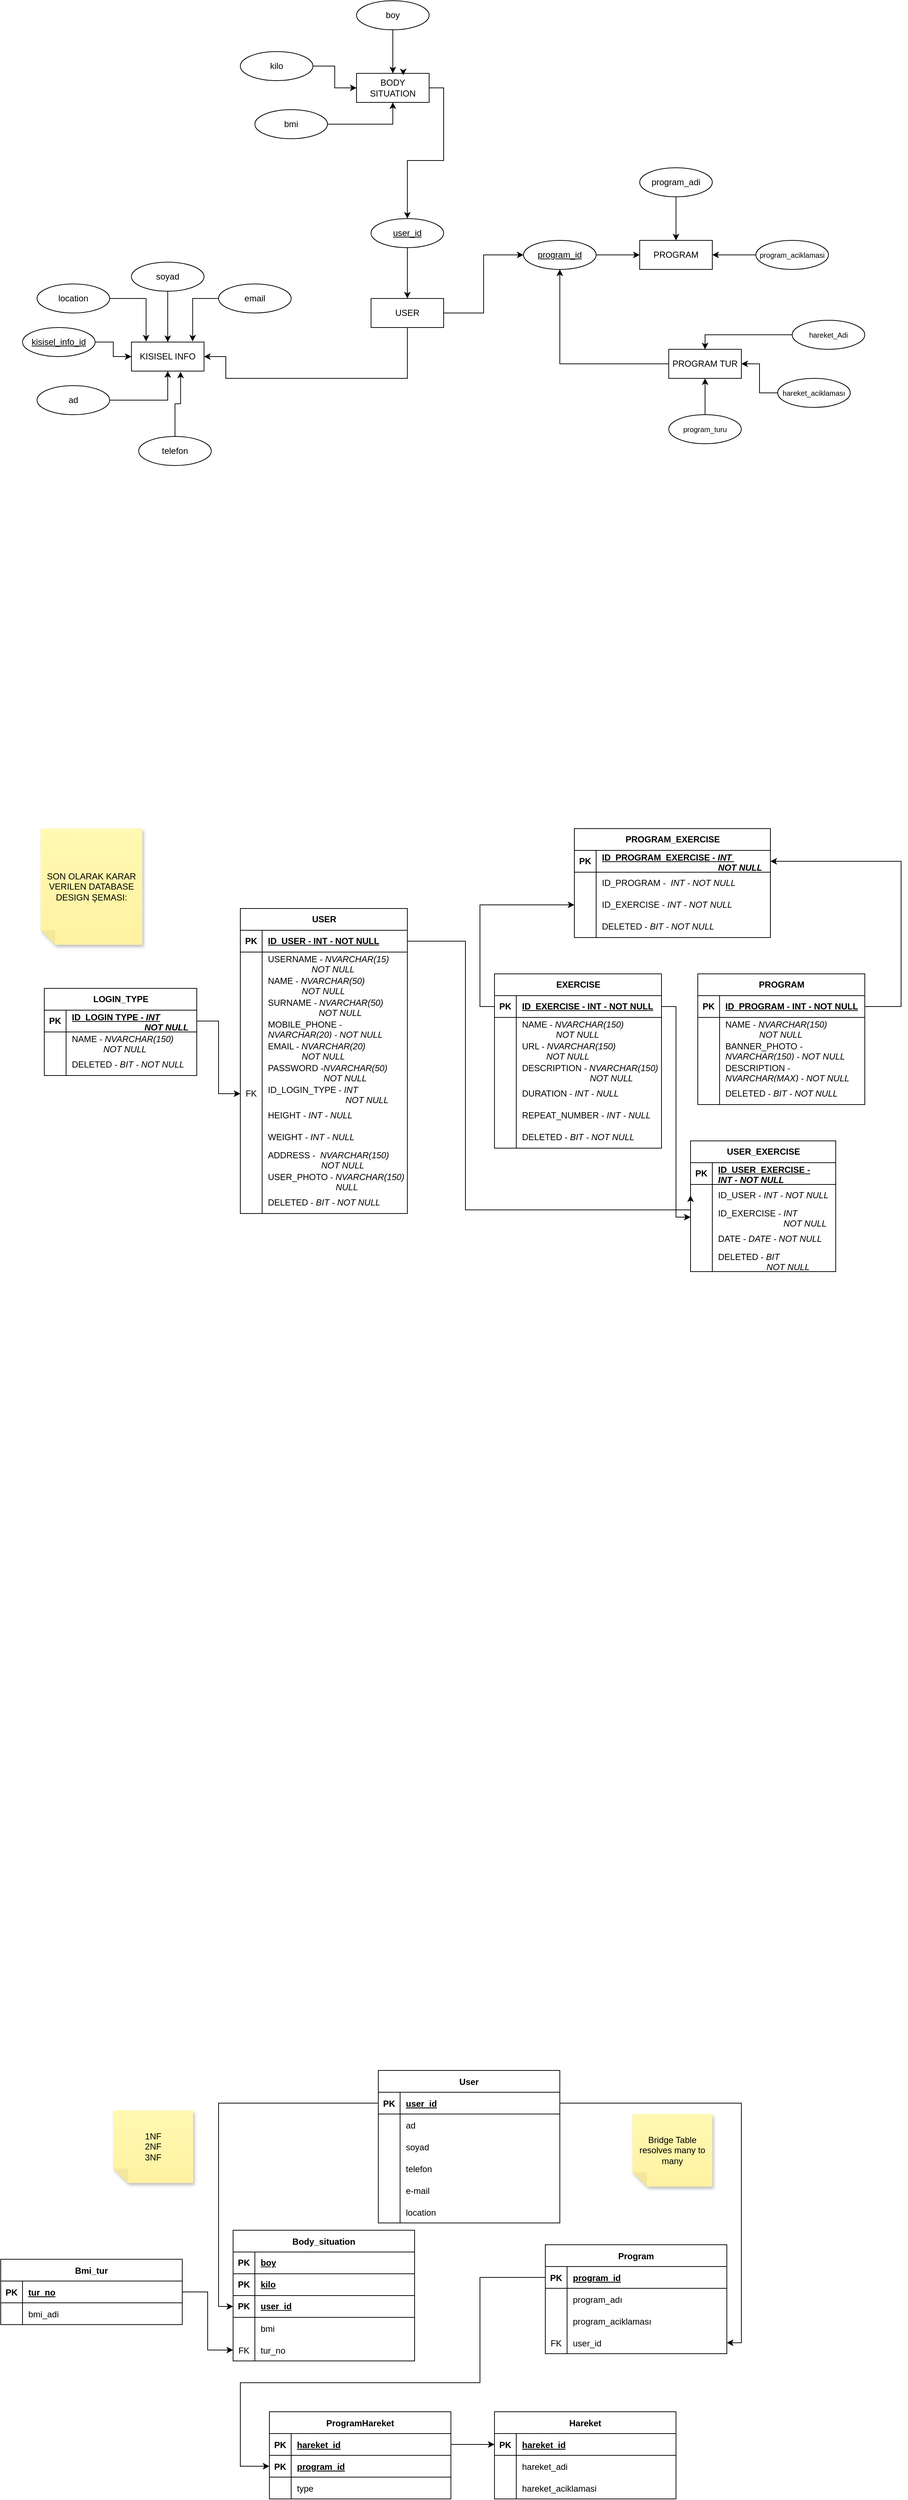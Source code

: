 <mxfile version="21.6.3" type="github">
  <diagram id="R2lEEEUBdFMjLlhIrx00" name="Page-1">
    <mxGraphModel dx="735" dy="3928" grid="1" gridSize="10" guides="1" tooltips="1" connect="1" arrows="1" fold="1" page="1" pageScale="1" pageWidth="850" pageHeight="1100" math="0" shadow="0" extFonts="Permanent Marker^https://fonts.googleapis.com/css?family=Permanent+Marker">
      <root>
        <mxCell id="0" />
        <mxCell id="1" parent="0" />
        <mxCell id="6Tq7YfcK7gytObU2ucSt-47" style="edgeStyle=orthogonalEdgeStyle;rounded=0;orthogonalLoop=1;jettySize=auto;html=1;exitX=0.5;exitY=1;exitDx=0;exitDy=0;" parent="1" source="6Tq7YfcK7gytObU2ucSt-4" target="6Tq7YfcK7gytObU2ucSt-5" edge="1">
          <mxGeometry relative="1" as="geometry" />
        </mxCell>
        <mxCell id="6Tq7YfcK7gytObU2ucSt-4" value="user_id" style="ellipse;whiteSpace=wrap;html=1;align=center;fontStyle=4;" parent="1" vertex="1">
          <mxGeometry x="1630" y="-2760" width="100" height="40" as="geometry" />
        </mxCell>
        <mxCell id="6Tq7YfcK7gytObU2ucSt-42" style="edgeStyle=orthogonalEdgeStyle;rounded=0;orthogonalLoop=1;jettySize=auto;html=1;entryX=1;entryY=0.5;entryDx=0;entryDy=0;" parent="1" source="6Tq7YfcK7gytObU2ucSt-5" target="6Tq7YfcK7gytObU2ucSt-17" edge="1">
          <mxGeometry relative="1" as="geometry">
            <Array as="points">
              <mxPoint x="1680" y="-2540" />
              <mxPoint x="1430" y="-2540" />
              <mxPoint x="1430" y="-2570" />
            </Array>
          </mxGeometry>
        </mxCell>
        <mxCell id="6Tq7YfcK7gytObU2ucSt-58" style="edgeStyle=orthogonalEdgeStyle;rounded=0;orthogonalLoop=1;jettySize=auto;html=1;entryX=0;entryY=0.5;entryDx=0;entryDy=0;" parent="1" source="6Tq7YfcK7gytObU2ucSt-5" target="6Tq7YfcK7gytObU2ucSt-53" edge="1">
          <mxGeometry relative="1" as="geometry" />
        </mxCell>
        <mxCell id="6Tq7YfcK7gytObU2ucSt-5" value="USER" style="whiteSpace=wrap;html=1;align=center;" parent="1" vertex="1">
          <mxGeometry x="1630" y="-2650" width="100" height="40" as="geometry" />
        </mxCell>
        <mxCell id="6Tq7YfcK7gytObU2ucSt-17" value="KISISEL INFO" style="whiteSpace=wrap;html=1;align=center;" parent="1" vertex="1">
          <mxGeometry x="1300" y="-2590" width="100" height="40" as="geometry" />
        </mxCell>
        <mxCell id="6Tq7YfcK7gytObU2ucSt-18" value="PROGRAM" style="whiteSpace=wrap;html=1;align=center;" parent="1" vertex="1">
          <mxGeometry x="2000" y="-2730" width="100" height="40" as="geometry" />
        </mxCell>
        <mxCell id="6Tq7YfcK7gytObU2ucSt-45" style="edgeStyle=orthogonalEdgeStyle;rounded=0;orthogonalLoop=1;jettySize=auto;html=1;exitX=1;exitY=0.5;exitDx=0;exitDy=0;entryX=0.5;entryY=0;entryDx=0;entryDy=0;" parent="1" source="6Tq7YfcK7gytObU2ucSt-19" target="6Tq7YfcK7gytObU2ucSt-4" edge="1">
          <mxGeometry relative="1" as="geometry" />
        </mxCell>
        <mxCell id="6Tq7YfcK7gytObU2ucSt-19" value="BODY SITUATION" style="whiteSpace=wrap;html=1;align=center;" parent="1" vertex="1">
          <mxGeometry x="1610" y="-2960" width="100" height="40" as="geometry" />
        </mxCell>
        <mxCell id="6Tq7YfcK7gytObU2ucSt-67" style="edgeStyle=orthogonalEdgeStyle;rounded=0;orthogonalLoop=1;jettySize=auto;html=1;entryX=0.5;entryY=1;entryDx=0;entryDy=0;" parent="1" source="6Tq7YfcK7gytObU2ucSt-20" target="6Tq7YfcK7gytObU2ucSt-53" edge="1">
          <mxGeometry relative="1" as="geometry" />
        </mxCell>
        <mxCell id="6Tq7YfcK7gytObU2ucSt-20" value="PROGRAM TUR" style="whiteSpace=wrap;html=1;align=center;" parent="1" vertex="1">
          <mxGeometry x="2040" y="-2580" width="100" height="40" as="geometry" />
        </mxCell>
        <mxCell id="6Tq7YfcK7gytObU2ucSt-31" style="edgeStyle=orthogonalEdgeStyle;rounded=0;orthogonalLoop=1;jettySize=auto;html=1;" parent="1" source="6Tq7YfcK7gytObU2ucSt-24" target="6Tq7YfcK7gytObU2ucSt-19" edge="1">
          <mxGeometry relative="1" as="geometry" />
        </mxCell>
        <mxCell id="6Tq7YfcK7gytObU2ucSt-24" value="boy" style="ellipse;whiteSpace=wrap;html=1;align=center;" parent="1" vertex="1">
          <mxGeometry x="1610" y="-3060" width="100" height="40" as="geometry" />
        </mxCell>
        <mxCell id="6Tq7YfcK7gytObU2ucSt-32" style="edgeStyle=orthogonalEdgeStyle;rounded=0;orthogonalLoop=1;jettySize=auto;html=1;entryX=0;entryY=0.5;entryDx=0;entryDy=0;" parent="1" source="6Tq7YfcK7gytObU2ucSt-25" target="6Tq7YfcK7gytObU2ucSt-19" edge="1">
          <mxGeometry relative="1" as="geometry" />
        </mxCell>
        <mxCell id="6Tq7YfcK7gytObU2ucSt-25" value="kilo" style="ellipse;whiteSpace=wrap;html=1;align=center;" parent="1" vertex="1">
          <mxGeometry x="1450" y="-2990" width="100" height="40" as="geometry" />
        </mxCell>
        <mxCell id="6Tq7YfcK7gytObU2ucSt-33" style="edgeStyle=orthogonalEdgeStyle;rounded=0;orthogonalLoop=1;jettySize=auto;html=1;entryX=0.5;entryY=1;entryDx=0;entryDy=0;" parent="1" source="6Tq7YfcK7gytObU2ucSt-26" target="6Tq7YfcK7gytObU2ucSt-19" edge="1">
          <mxGeometry relative="1" as="geometry" />
        </mxCell>
        <mxCell id="6Tq7YfcK7gytObU2ucSt-26" value="bmi" style="ellipse;whiteSpace=wrap;html=1;align=center;" parent="1" vertex="1">
          <mxGeometry x="1470" y="-2910" width="100" height="40" as="geometry" />
        </mxCell>
        <mxCell id="6Tq7YfcK7gytObU2ucSt-35" style="edgeStyle=orthogonalEdgeStyle;rounded=0;orthogonalLoop=1;jettySize=auto;html=1;entryX=0;entryY=0.5;entryDx=0;entryDy=0;" parent="1" source="6Tq7YfcK7gytObU2ucSt-34" target="6Tq7YfcK7gytObU2ucSt-17" edge="1">
          <mxGeometry relative="1" as="geometry" />
        </mxCell>
        <mxCell id="6Tq7YfcK7gytObU2ucSt-34" value="kisisel_info_id" style="ellipse;whiteSpace=wrap;html=1;align=center;fontStyle=4;" parent="1" vertex="1">
          <mxGeometry x="1150" y="-2610" width="100" height="40" as="geometry" />
        </mxCell>
        <mxCell id="6Tq7YfcK7gytObU2ucSt-48" style="edgeStyle=orthogonalEdgeStyle;rounded=0;orthogonalLoop=1;jettySize=auto;html=1;entryX=0.5;entryY=1;entryDx=0;entryDy=0;" parent="1" source="6Tq7YfcK7gytObU2ucSt-36" target="6Tq7YfcK7gytObU2ucSt-17" edge="1">
          <mxGeometry relative="1" as="geometry" />
        </mxCell>
        <mxCell id="6Tq7YfcK7gytObU2ucSt-36" value="ad" style="ellipse;whiteSpace=wrap;html=1;align=center;" parent="1" vertex="1">
          <mxGeometry x="1170" y="-2530" width="100" height="40" as="geometry" />
        </mxCell>
        <mxCell id="6Tq7YfcK7gytObU2ucSt-50" style="edgeStyle=orthogonalEdgeStyle;rounded=0;orthogonalLoop=1;jettySize=auto;html=1;entryX=0.677;entryY=1.021;entryDx=0;entryDy=0;entryPerimeter=0;" parent="1" source="6Tq7YfcK7gytObU2ucSt-37" target="6Tq7YfcK7gytObU2ucSt-17" edge="1">
          <mxGeometry relative="1" as="geometry" />
        </mxCell>
        <mxCell id="6Tq7YfcK7gytObU2ucSt-37" value="telefon" style="ellipse;whiteSpace=wrap;html=1;align=center;" parent="1" vertex="1">
          <mxGeometry x="1310" y="-2460" width="100" height="40" as="geometry" />
        </mxCell>
        <mxCell id="6Tq7YfcK7gytObU2ucSt-51" style="edgeStyle=orthogonalEdgeStyle;rounded=0;orthogonalLoop=1;jettySize=auto;html=1;entryX=0.843;entryY=-0.021;entryDx=0;entryDy=0;entryPerimeter=0;" parent="1" source="6Tq7YfcK7gytObU2ucSt-38" target="6Tq7YfcK7gytObU2ucSt-17" edge="1">
          <mxGeometry relative="1" as="geometry">
            <Array as="points">
              <mxPoint x="1384" y="-2650" />
            </Array>
          </mxGeometry>
        </mxCell>
        <mxCell id="6Tq7YfcK7gytObU2ucSt-38" value="email" style="ellipse;whiteSpace=wrap;html=1;align=center;" parent="1" vertex="1">
          <mxGeometry x="1420" y="-2670" width="100" height="40" as="geometry" />
        </mxCell>
        <mxCell id="6Tq7YfcK7gytObU2ucSt-52" style="edgeStyle=orthogonalEdgeStyle;rounded=0;orthogonalLoop=1;jettySize=auto;html=1;entryX=0.202;entryY=-0.021;entryDx=0;entryDy=0;entryPerimeter=0;" parent="1" source="6Tq7YfcK7gytObU2ucSt-39" target="6Tq7YfcK7gytObU2ucSt-17" edge="1">
          <mxGeometry relative="1" as="geometry">
            <Array as="points">
              <mxPoint x="1320" y="-2650" />
            </Array>
          </mxGeometry>
        </mxCell>
        <mxCell id="6Tq7YfcK7gytObU2ucSt-39" value="location" style="ellipse;whiteSpace=wrap;html=1;align=center;" parent="1" vertex="1">
          <mxGeometry x="1170" y="-2670" width="100" height="40" as="geometry" />
        </mxCell>
        <mxCell id="6Tq7YfcK7gytObU2ucSt-49" style="edgeStyle=orthogonalEdgeStyle;rounded=0;orthogonalLoop=1;jettySize=auto;html=1;entryX=0.5;entryY=0;entryDx=0;entryDy=0;" parent="1" source="6Tq7YfcK7gytObU2ucSt-40" target="6Tq7YfcK7gytObU2ucSt-17" edge="1">
          <mxGeometry relative="1" as="geometry" />
        </mxCell>
        <mxCell id="6Tq7YfcK7gytObU2ucSt-40" value="soyad" style="ellipse;whiteSpace=wrap;html=1;align=center;" parent="1" vertex="1">
          <mxGeometry x="1300" y="-2700" width="100" height="40" as="geometry" />
        </mxCell>
        <mxCell id="6Tq7YfcK7gytObU2ucSt-44" style="edgeStyle=orthogonalEdgeStyle;rounded=0;orthogonalLoop=1;jettySize=auto;html=1;exitX=0.5;exitY=0;exitDx=0;exitDy=0;entryX=0.643;entryY=0.063;entryDx=0;entryDy=0;entryPerimeter=0;" parent="1" source="6Tq7YfcK7gytObU2ucSt-19" target="6Tq7YfcK7gytObU2ucSt-19" edge="1">
          <mxGeometry relative="1" as="geometry" />
        </mxCell>
        <mxCell id="6Tq7YfcK7gytObU2ucSt-60" style="edgeStyle=orthogonalEdgeStyle;rounded=0;orthogonalLoop=1;jettySize=auto;html=1;entryX=0;entryY=0.5;entryDx=0;entryDy=0;" parent="1" source="6Tq7YfcK7gytObU2ucSt-53" target="6Tq7YfcK7gytObU2ucSt-18" edge="1">
          <mxGeometry relative="1" as="geometry" />
        </mxCell>
        <mxCell id="6Tq7YfcK7gytObU2ucSt-53" value="program_id" style="ellipse;whiteSpace=wrap;html=1;align=center;fontStyle=4;" parent="1" vertex="1">
          <mxGeometry x="1840" y="-2730" width="100" height="40" as="geometry" />
        </mxCell>
        <mxCell id="6Tq7YfcK7gytObU2ucSt-62" style="edgeStyle=orthogonalEdgeStyle;rounded=0;orthogonalLoop=1;jettySize=auto;html=1;entryX=0.5;entryY=0;entryDx=0;entryDy=0;" parent="1" source="6Tq7YfcK7gytObU2ucSt-55" target="6Tq7YfcK7gytObU2ucSt-18" edge="1">
          <mxGeometry relative="1" as="geometry" />
        </mxCell>
        <mxCell id="6Tq7YfcK7gytObU2ucSt-55" value="program_adi" style="ellipse;whiteSpace=wrap;html=1;align=center;" parent="1" vertex="1">
          <mxGeometry x="2000" y="-2830" width="100" height="40" as="geometry" />
        </mxCell>
        <mxCell id="6Tq7YfcK7gytObU2ucSt-69" style="edgeStyle=orthogonalEdgeStyle;rounded=0;orthogonalLoop=1;jettySize=auto;html=1;entryX=1;entryY=0.5;entryDx=0;entryDy=0;" parent="1" source="6Tq7YfcK7gytObU2ucSt-56" target="6Tq7YfcK7gytObU2ucSt-18" edge="1">
          <mxGeometry relative="1" as="geometry" />
        </mxCell>
        <mxCell id="6Tq7YfcK7gytObU2ucSt-56" value="&lt;font style=&quot;font-size: 10px;&quot;&gt;program_aciklamasi&lt;/font&gt;" style="ellipse;whiteSpace=wrap;html=1;align=center;" parent="1" vertex="1">
          <mxGeometry x="2160" y="-2730" width="100" height="40" as="geometry" />
        </mxCell>
        <mxCell id="6Tq7YfcK7gytObU2ucSt-75" style="edgeStyle=orthogonalEdgeStyle;rounded=0;orthogonalLoop=1;jettySize=auto;html=1;entryX=0.5;entryY=1;entryDx=0;entryDy=0;" parent="1" source="6Tq7YfcK7gytObU2ucSt-70" target="6Tq7YfcK7gytObU2ucSt-20" edge="1">
          <mxGeometry relative="1" as="geometry" />
        </mxCell>
        <mxCell id="6Tq7YfcK7gytObU2ucSt-70" value="&lt;font style=&quot;font-size: 10px;&quot;&gt;program_turu&lt;/font&gt;" style="ellipse;whiteSpace=wrap;html=1;align=center;" parent="1" vertex="1">
          <mxGeometry x="2040" y="-2490" width="100" height="40" as="geometry" />
        </mxCell>
        <mxCell id="6Tq7YfcK7gytObU2ucSt-74" style="edgeStyle=orthogonalEdgeStyle;rounded=0;orthogonalLoop=1;jettySize=auto;html=1;entryX=1;entryY=0.5;entryDx=0;entryDy=0;" parent="1" source="6Tq7YfcK7gytObU2ucSt-71" target="6Tq7YfcK7gytObU2ucSt-20" edge="1">
          <mxGeometry relative="1" as="geometry" />
        </mxCell>
        <mxCell id="6Tq7YfcK7gytObU2ucSt-71" value="&lt;font style=&quot;font-size: 10px;&quot;&gt;hareket_aciklaması&lt;/font&gt;" style="ellipse;whiteSpace=wrap;html=1;align=center;" parent="1" vertex="1">
          <mxGeometry x="2190" y="-2540" width="100" height="40" as="geometry" />
        </mxCell>
        <mxCell id="6Tq7YfcK7gytObU2ucSt-73" style="edgeStyle=orthogonalEdgeStyle;rounded=0;orthogonalLoop=1;jettySize=auto;html=1;entryX=0.5;entryY=0;entryDx=0;entryDy=0;" parent="1" source="6Tq7YfcK7gytObU2ucSt-72" target="6Tq7YfcK7gytObU2ucSt-20" edge="1">
          <mxGeometry relative="1" as="geometry" />
        </mxCell>
        <mxCell id="6Tq7YfcK7gytObU2ucSt-72" value="&lt;font style=&quot;font-size: 10px;&quot;&gt;hareket_Adi&lt;/font&gt;" style="ellipse;whiteSpace=wrap;html=1;align=center;" parent="1" vertex="1">
          <mxGeometry x="2210" y="-2620" width="100" height="40" as="geometry" />
        </mxCell>
        <mxCell id="dBr5YMoloGySTrlF8cVc-112" value="ProgramHareket" style="shape=table;startSize=30;container=1;collapsible=1;childLayout=tableLayout;fixedRows=1;rowLines=0;fontStyle=1;align=center;resizeLast=1;" parent="1" vertex="1">
          <mxGeometry x="1490" y="260" width="250" height="120" as="geometry" />
        </mxCell>
        <mxCell id="dBr5YMoloGySTrlF8cVc-113" value="" style="shape=partialRectangle;collapsible=0;dropTarget=0;pointerEvents=0;fillColor=none;points=[[0,0.5],[1,0.5]];portConstraint=eastwest;top=0;left=0;right=0;bottom=1;" parent="dBr5YMoloGySTrlF8cVc-112" vertex="1">
          <mxGeometry y="30" width="250" height="30" as="geometry" />
        </mxCell>
        <mxCell id="dBr5YMoloGySTrlF8cVc-114" value="PK" style="shape=partialRectangle;overflow=hidden;connectable=0;fillColor=none;top=0;left=0;bottom=0;right=0;fontStyle=1;" parent="dBr5YMoloGySTrlF8cVc-113" vertex="1">
          <mxGeometry width="30" height="30" as="geometry">
            <mxRectangle width="30" height="30" as="alternateBounds" />
          </mxGeometry>
        </mxCell>
        <mxCell id="dBr5YMoloGySTrlF8cVc-115" value="hareket_id" style="shape=partialRectangle;overflow=hidden;connectable=0;fillColor=none;top=0;left=0;bottom=0;right=0;align=left;spacingLeft=6;fontStyle=5;" parent="dBr5YMoloGySTrlF8cVc-113" vertex="1">
          <mxGeometry x="30" width="220" height="30" as="geometry">
            <mxRectangle width="220" height="30" as="alternateBounds" />
          </mxGeometry>
        </mxCell>
        <mxCell id="dBr5YMoloGySTrlF8cVc-194" value="" style="shape=partialRectangle;collapsible=0;dropTarget=0;pointerEvents=0;fillColor=none;points=[[0,0.5],[1,0.5]];portConstraint=eastwest;top=0;left=0;right=0;bottom=1;" parent="dBr5YMoloGySTrlF8cVc-112" vertex="1">
          <mxGeometry y="60" width="250" height="30" as="geometry" />
        </mxCell>
        <mxCell id="dBr5YMoloGySTrlF8cVc-195" value="PK" style="shape=partialRectangle;overflow=hidden;connectable=0;fillColor=none;top=0;left=0;bottom=0;right=0;fontStyle=1;" parent="dBr5YMoloGySTrlF8cVc-194" vertex="1">
          <mxGeometry width="30" height="30" as="geometry">
            <mxRectangle width="30" height="30" as="alternateBounds" />
          </mxGeometry>
        </mxCell>
        <mxCell id="dBr5YMoloGySTrlF8cVc-196" value="program_id" style="shape=partialRectangle;overflow=hidden;connectable=0;fillColor=none;top=0;left=0;bottom=0;right=0;align=left;spacingLeft=6;fontStyle=5;" parent="dBr5YMoloGySTrlF8cVc-194" vertex="1">
          <mxGeometry x="30" width="220" height="30" as="geometry">
            <mxRectangle width="220" height="30" as="alternateBounds" />
          </mxGeometry>
        </mxCell>
        <mxCell id="dBr5YMoloGySTrlF8cVc-116" value="" style="shape=partialRectangle;collapsible=0;dropTarget=0;pointerEvents=0;fillColor=none;points=[[0,0.5],[1,0.5]];portConstraint=eastwest;top=0;left=0;right=0;bottom=0;" parent="dBr5YMoloGySTrlF8cVc-112" vertex="1">
          <mxGeometry y="90" width="250" height="30" as="geometry" />
        </mxCell>
        <mxCell id="dBr5YMoloGySTrlF8cVc-117" value="" style="shape=partialRectangle;overflow=hidden;connectable=0;fillColor=none;top=0;left=0;bottom=0;right=0;" parent="dBr5YMoloGySTrlF8cVc-116" vertex="1">
          <mxGeometry width="30" height="30" as="geometry">
            <mxRectangle width="30" height="30" as="alternateBounds" />
          </mxGeometry>
        </mxCell>
        <mxCell id="dBr5YMoloGySTrlF8cVc-118" value="type" style="shape=partialRectangle;overflow=hidden;connectable=0;fillColor=none;top=0;left=0;bottom=0;right=0;align=left;spacingLeft=6;" parent="dBr5YMoloGySTrlF8cVc-116" vertex="1">
          <mxGeometry x="30" width="220" height="30" as="geometry">
            <mxRectangle width="220" height="30" as="alternateBounds" />
          </mxGeometry>
        </mxCell>
        <mxCell id="dBr5YMoloGySTrlF8cVc-122" value="Bridge Table resolves many to many" style="shape=note;whiteSpace=wrap;html=1;backgroundOutline=1;fontColor=#000000;darkOpacity=0.05;fillColor=#FFF9B2;strokeColor=none;fillStyle=solid;direction=west;gradientDirection=north;gradientColor=#FFF2A1;shadow=1;size=20;pointerEvents=1;" parent="1" vertex="1">
          <mxGeometry x="1990" y="-150" width="110" height="100" as="geometry" />
        </mxCell>
        <mxCell id="dBr5YMoloGySTrlF8cVc-133" value="User" style="shape=table;startSize=30;container=1;collapsible=1;childLayout=tableLayout;fixedRows=1;rowLines=0;fontStyle=1;align=center;resizeLast=1;" parent="1" vertex="1">
          <mxGeometry x="1640" y="-210" width="250" height="210" as="geometry" />
        </mxCell>
        <mxCell id="dBr5YMoloGySTrlF8cVc-134" value="" style="shape=partialRectangle;collapsible=0;dropTarget=0;pointerEvents=0;fillColor=none;points=[[0,0.5],[1,0.5]];portConstraint=eastwest;top=0;left=0;right=0;bottom=1;" parent="dBr5YMoloGySTrlF8cVc-133" vertex="1">
          <mxGeometry y="30" width="250" height="30" as="geometry" />
        </mxCell>
        <mxCell id="dBr5YMoloGySTrlF8cVc-135" value="PK" style="shape=partialRectangle;overflow=hidden;connectable=0;fillColor=none;top=0;left=0;bottom=0;right=0;fontStyle=1;" parent="dBr5YMoloGySTrlF8cVc-134" vertex="1">
          <mxGeometry width="30" height="30" as="geometry">
            <mxRectangle width="30" height="30" as="alternateBounds" />
          </mxGeometry>
        </mxCell>
        <mxCell id="dBr5YMoloGySTrlF8cVc-136" value="user_id" style="shape=partialRectangle;overflow=hidden;connectable=0;fillColor=none;top=0;left=0;bottom=0;right=0;align=left;spacingLeft=6;fontStyle=5;" parent="dBr5YMoloGySTrlF8cVc-134" vertex="1">
          <mxGeometry x="30" width="220" height="30" as="geometry">
            <mxRectangle width="220" height="30" as="alternateBounds" />
          </mxGeometry>
        </mxCell>
        <mxCell id="dBr5YMoloGySTrlF8cVc-143" value="" style="shape=partialRectangle;collapsible=0;dropTarget=0;pointerEvents=0;fillColor=none;points=[[0,0.5],[1,0.5]];portConstraint=eastwest;top=0;left=0;right=0;bottom=0;" parent="dBr5YMoloGySTrlF8cVc-133" vertex="1">
          <mxGeometry y="60" width="250" height="30" as="geometry" />
        </mxCell>
        <mxCell id="dBr5YMoloGySTrlF8cVc-144" value="" style="shape=partialRectangle;overflow=hidden;connectable=0;fillColor=none;top=0;left=0;bottom=0;right=0;" parent="dBr5YMoloGySTrlF8cVc-143" vertex="1">
          <mxGeometry width="30" height="30" as="geometry">
            <mxRectangle width="30" height="30" as="alternateBounds" />
          </mxGeometry>
        </mxCell>
        <mxCell id="dBr5YMoloGySTrlF8cVc-145" value="ad" style="shape=partialRectangle;overflow=hidden;connectable=0;fillColor=none;top=0;left=0;bottom=0;right=0;align=left;spacingLeft=6;" parent="dBr5YMoloGySTrlF8cVc-143" vertex="1">
          <mxGeometry x="30" width="220" height="30" as="geometry">
            <mxRectangle width="220" height="30" as="alternateBounds" />
          </mxGeometry>
        </mxCell>
        <mxCell id="dBr5YMoloGySTrlF8cVc-146" value="" style="shape=partialRectangle;collapsible=0;dropTarget=0;pointerEvents=0;fillColor=none;points=[[0,0.5],[1,0.5]];portConstraint=eastwest;top=0;left=0;right=0;bottom=0;" parent="dBr5YMoloGySTrlF8cVc-133" vertex="1">
          <mxGeometry y="90" width="250" height="30" as="geometry" />
        </mxCell>
        <mxCell id="dBr5YMoloGySTrlF8cVc-147" value="" style="shape=partialRectangle;overflow=hidden;connectable=0;fillColor=none;top=0;left=0;bottom=0;right=0;" parent="dBr5YMoloGySTrlF8cVc-146" vertex="1">
          <mxGeometry width="30" height="30" as="geometry">
            <mxRectangle width="30" height="30" as="alternateBounds" />
          </mxGeometry>
        </mxCell>
        <mxCell id="dBr5YMoloGySTrlF8cVc-148" value="soyad" style="shape=partialRectangle;overflow=hidden;connectable=0;fillColor=none;top=0;left=0;bottom=0;right=0;align=left;spacingLeft=6;" parent="dBr5YMoloGySTrlF8cVc-146" vertex="1">
          <mxGeometry x="30" width="220" height="30" as="geometry">
            <mxRectangle width="220" height="30" as="alternateBounds" />
          </mxGeometry>
        </mxCell>
        <mxCell id="dBr5YMoloGySTrlF8cVc-149" value="" style="shape=partialRectangle;collapsible=0;dropTarget=0;pointerEvents=0;fillColor=none;points=[[0,0.5],[1,0.5]];portConstraint=eastwest;top=0;left=0;right=0;bottom=0;" parent="dBr5YMoloGySTrlF8cVc-133" vertex="1">
          <mxGeometry y="120" width="250" height="30" as="geometry" />
        </mxCell>
        <mxCell id="dBr5YMoloGySTrlF8cVc-150" value="" style="shape=partialRectangle;overflow=hidden;connectable=0;fillColor=none;top=0;left=0;bottom=0;right=0;" parent="dBr5YMoloGySTrlF8cVc-149" vertex="1">
          <mxGeometry width="30" height="30" as="geometry">
            <mxRectangle width="30" height="30" as="alternateBounds" />
          </mxGeometry>
        </mxCell>
        <mxCell id="dBr5YMoloGySTrlF8cVc-151" value="telefon" style="shape=partialRectangle;overflow=hidden;connectable=0;fillColor=none;top=0;left=0;bottom=0;right=0;align=left;spacingLeft=6;" parent="dBr5YMoloGySTrlF8cVc-149" vertex="1">
          <mxGeometry x="30" width="220" height="30" as="geometry">
            <mxRectangle width="220" height="30" as="alternateBounds" />
          </mxGeometry>
        </mxCell>
        <mxCell id="dBr5YMoloGySTrlF8cVc-152" value="" style="shape=partialRectangle;collapsible=0;dropTarget=0;pointerEvents=0;fillColor=none;points=[[0,0.5],[1,0.5]];portConstraint=eastwest;top=0;left=0;right=0;bottom=0;" parent="dBr5YMoloGySTrlF8cVc-133" vertex="1">
          <mxGeometry y="150" width="250" height="30" as="geometry" />
        </mxCell>
        <mxCell id="dBr5YMoloGySTrlF8cVc-153" value="" style="shape=partialRectangle;overflow=hidden;connectable=0;fillColor=none;top=0;left=0;bottom=0;right=0;" parent="dBr5YMoloGySTrlF8cVc-152" vertex="1">
          <mxGeometry width="30" height="30" as="geometry">
            <mxRectangle width="30" height="30" as="alternateBounds" />
          </mxGeometry>
        </mxCell>
        <mxCell id="dBr5YMoloGySTrlF8cVc-154" value="e-mail" style="shape=partialRectangle;overflow=hidden;connectable=0;fillColor=none;top=0;left=0;bottom=0;right=0;align=left;spacingLeft=6;" parent="dBr5YMoloGySTrlF8cVc-152" vertex="1">
          <mxGeometry x="30" width="220" height="30" as="geometry">
            <mxRectangle width="220" height="30" as="alternateBounds" />
          </mxGeometry>
        </mxCell>
        <mxCell id="dBr5YMoloGySTrlF8cVc-155" value="" style="shape=partialRectangle;collapsible=0;dropTarget=0;pointerEvents=0;fillColor=none;points=[[0,0.5],[1,0.5]];portConstraint=eastwest;top=0;left=0;right=0;bottom=0;" parent="dBr5YMoloGySTrlF8cVc-133" vertex="1">
          <mxGeometry y="180" width="250" height="30" as="geometry" />
        </mxCell>
        <mxCell id="dBr5YMoloGySTrlF8cVc-156" value="" style="shape=partialRectangle;overflow=hidden;connectable=0;fillColor=none;top=0;left=0;bottom=0;right=0;" parent="dBr5YMoloGySTrlF8cVc-155" vertex="1">
          <mxGeometry width="30" height="30" as="geometry">
            <mxRectangle width="30" height="30" as="alternateBounds" />
          </mxGeometry>
        </mxCell>
        <mxCell id="dBr5YMoloGySTrlF8cVc-157" value="location" style="shape=partialRectangle;overflow=hidden;connectable=0;fillColor=none;top=0;left=0;bottom=0;right=0;align=left;spacingLeft=6;" parent="dBr5YMoloGySTrlF8cVc-155" vertex="1">
          <mxGeometry x="30" width="220" height="30" as="geometry">
            <mxRectangle width="220" height="30" as="alternateBounds" />
          </mxGeometry>
        </mxCell>
        <mxCell id="dBr5YMoloGySTrlF8cVc-161" value="Program" style="shape=table;startSize=30;container=1;collapsible=1;childLayout=tableLayout;fixedRows=1;rowLines=0;fontStyle=1;align=center;resizeLast=1;" parent="1" vertex="1">
          <mxGeometry x="1870" y="30" width="250" height="150" as="geometry" />
        </mxCell>
        <mxCell id="dBr5YMoloGySTrlF8cVc-162" value="" style="shape=partialRectangle;collapsible=0;dropTarget=0;pointerEvents=0;fillColor=none;points=[[0,0.5],[1,0.5]];portConstraint=eastwest;top=0;left=0;right=0;bottom=1;" parent="dBr5YMoloGySTrlF8cVc-161" vertex="1">
          <mxGeometry y="30" width="250" height="30" as="geometry" />
        </mxCell>
        <mxCell id="dBr5YMoloGySTrlF8cVc-163" value="PK" style="shape=partialRectangle;overflow=hidden;connectable=0;fillColor=none;top=0;left=0;bottom=0;right=0;fontStyle=1;" parent="dBr5YMoloGySTrlF8cVc-162" vertex="1">
          <mxGeometry width="30" height="30" as="geometry">
            <mxRectangle width="30" height="30" as="alternateBounds" />
          </mxGeometry>
        </mxCell>
        <mxCell id="dBr5YMoloGySTrlF8cVc-164" value="program_id" style="shape=partialRectangle;overflow=hidden;connectable=0;fillColor=none;top=0;left=0;bottom=0;right=0;align=left;spacingLeft=6;fontStyle=5;" parent="dBr5YMoloGySTrlF8cVc-162" vertex="1">
          <mxGeometry x="30" width="220" height="30" as="geometry">
            <mxRectangle width="220" height="30" as="alternateBounds" />
          </mxGeometry>
        </mxCell>
        <mxCell id="dBr5YMoloGySTrlF8cVc-165" value="" style="shape=partialRectangle;collapsible=0;dropTarget=0;pointerEvents=0;fillColor=none;points=[[0,0.5],[1,0.5]];portConstraint=eastwest;top=0;left=0;right=0;bottom=0;" parent="dBr5YMoloGySTrlF8cVc-161" vertex="1">
          <mxGeometry y="60" width="250" height="30" as="geometry" />
        </mxCell>
        <mxCell id="dBr5YMoloGySTrlF8cVc-166" value="" style="shape=partialRectangle;overflow=hidden;connectable=0;fillColor=none;top=0;left=0;bottom=0;right=0;" parent="dBr5YMoloGySTrlF8cVc-165" vertex="1">
          <mxGeometry width="30" height="30" as="geometry">
            <mxRectangle width="30" height="30" as="alternateBounds" />
          </mxGeometry>
        </mxCell>
        <mxCell id="dBr5YMoloGySTrlF8cVc-167" value="program_adı" style="shape=partialRectangle;overflow=hidden;connectable=0;fillColor=none;top=0;left=0;bottom=0;right=0;align=left;spacingLeft=6;" parent="dBr5YMoloGySTrlF8cVc-165" vertex="1">
          <mxGeometry x="30" width="220" height="30" as="geometry">
            <mxRectangle width="220" height="30" as="alternateBounds" />
          </mxGeometry>
        </mxCell>
        <mxCell id="dBr5YMoloGySTrlF8cVc-168" value="" style="shape=partialRectangle;collapsible=0;dropTarget=0;pointerEvents=0;fillColor=none;points=[[0,0.5],[1,0.5]];portConstraint=eastwest;top=0;left=0;right=0;bottom=0;" parent="dBr5YMoloGySTrlF8cVc-161" vertex="1">
          <mxGeometry y="90" width="250" height="30" as="geometry" />
        </mxCell>
        <mxCell id="dBr5YMoloGySTrlF8cVc-169" value="" style="shape=partialRectangle;overflow=hidden;connectable=0;fillColor=none;top=0;left=0;bottom=0;right=0;" parent="dBr5YMoloGySTrlF8cVc-168" vertex="1">
          <mxGeometry width="30" height="30" as="geometry">
            <mxRectangle width="30" height="30" as="alternateBounds" />
          </mxGeometry>
        </mxCell>
        <mxCell id="dBr5YMoloGySTrlF8cVc-170" value="program_aciklaması" style="shape=partialRectangle;overflow=hidden;connectable=0;fillColor=none;top=0;left=0;bottom=0;right=0;align=left;spacingLeft=6;" parent="dBr5YMoloGySTrlF8cVc-168" vertex="1">
          <mxGeometry x="30" width="220" height="30" as="geometry">
            <mxRectangle width="220" height="30" as="alternateBounds" />
          </mxGeometry>
        </mxCell>
        <mxCell id="dMGilOrxDwQM8tRIR9Ra-96" value="" style="shape=partialRectangle;collapsible=0;dropTarget=0;pointerEvents=0;fillColor=none;points=[[0,0.5],[1,0.5]];portConstraint=eastwest;top=0;left=0;right=0;bottom=0;" parent="dBr5YMoloGySTrlF8cVc-161" vertex="1">
          <mxGeometry y="120" width="250" height="30" as="geometry" />
        </mxCell>
        <mxCell id="dMGilOrxDwQM8tRIR9Ra-97" value="FK" style="shape=partialRectangle;overflow=hidden;connectable=0;fillColor=none;top=0;left=0;bottom=0;right=0;" parent="dMGilOrxDwQM8tRIR9Ra-96" vertex="1">
          <mxGeometry width="30" height="30" as="geometry">
            <mxRectangle width="30" height="30" as="alternateBounds" />
          </mxGeometry>
        </mxCell>
        <mxCell id="dMGilOrxDwQM8tRIR9Ra-98" value="user_id" style="shape=partialRectangle;overflow=hidden;connectable=0;fillColor=none;top=0;left=0;bottom=0;right=0;align=left;spacingLeft=6;" parent="dMGilOrxDwQM8tRIR9Ra-96" vertex="1">
          <mxGeometry x="30" width="220" height="30" as="geometry">
            <mxRectangle width="220" height="30" as="alternateBounds" />
          </mxGeometry>
        </mxCell>
        <mxCell id="dBr5YMoloGySTrlF8cVc-184" value="Hareket" style="shape=table;startSize=30;container=1;collapsible=1;childLayout=tableLayout;fixedRows=1;rowLines=0;fontStyle=1;align=center;resizeLast=1;" parent="1" vertex="1">
          <mxGeometry x="1800" y="260" width="250" height="120" as="geometry" />
        </mxCell>
        <mxCell id="dBr5YMoloGySTrlF8cVc-185" value="" style="shape=partialRectangle;collapsible=0;dropTarget=0;pointerEvents=0;fillColor=none;points=[[0,0.5],[1,0.5]];portConstraint=eastwest;top=0;left=0;right=0;bottom=1;" parent="dBr5YMoloGySTrlF8cVc-184" vertex="1">
          <mxGeometry y="30" width="250" height="30" as="geometry" />
        </mxCell>
        <mxCell id="dBr5YMoloGySTrlF8cVc-186" value="PK" style="shape=partialRectangle;overflow=hidden;connectable=0;fillColor=none;top=0;left=0;bottom=0;right=0;fontStyle=1;" parent="dBr5YMoloGySTrlF8cVc-185" vertex="1">
          <mxGeometry width="30" height="30" as="geometry">
            <mxRectangle width="30" height="30" as="alternateBounds" />
          </mxGeometry>
        </mxCell>
        <mxCell id="dBr5YMoloGySTrlF8cVc-187" value="hareket_id" style="shape=partialRectangle;overflow=hidden;connectable=0;fillColor=none;top=0;left=0;bottom=0;right=0;align=left;spacingLeft=6;fontStyle=5;" parent="dBr5YMoloGySTrlF8cVc-185" vertex="1">
          <mxGeometry x="30" width="220" height="30" as="geometry">
            <mxRectangle width="220" height="30" as="alternateBounds" />
          </mxGeometry>
        </mxCell>
        <mxCell id="dBr5YMoloGySTrlF8cVc-188" value="" style="shape=partialRectangle;collapsible=0;dropTarget=0;pointerEvents=0;fillColor=none;points=[[0,0.5],[1,0.5]];portConstraint=eastwest;top=0;left=0;right=0;bottom=0;" parent="dBr5YMoloGySTrlF8cVc-184" vertex="1">
          <mxGeometry y="60" width="250" height="30" as="geometry" />
        </mxCell>
        <mxCell id="dBr5YMoloGySTrlF8cVc-189" value="" style="shape=partialRectangle;overflow=hidden;connectable=0;fillColor=none;top=0;left=0;bottom=0;right=0;" parent="dBr5YMoloGySTrlF8cVc-188" vertex="1">
          <mxGeometry width="30" height="30" as="geometry">
            <mxRectangle width="30" height="30" as="alternateBounds" />
          </mxGeometry>
        </mxCell>
        <mxCell id="dBr5YMoloGySTrlF8cVc-190" value="hareket_adi" style="shape=partialRectangle;overflow=hidden;connectable=0;fillColor=none;top=0;left=0;bottom=0;right=0;align=left;spacingLeft=6;" parent="dBr5YMoloGySTrlF8cVc-188" vertex="1">
          <mxGeometry x="30" width="220" height="30" as="geometry">
            <mxRectangle width="220" height="30" as="alternateBounds" />
          </mxGeometry>
        </mxCell>
        <mxCell id="dBr5YMoloGySTrlF8cVc-191" value="" style="shape=partialRectangle;collapsible=0;dropTarget=0;pointerEvents=0;fillColor=none;points=[[0,0.5],[1,0.5]];portConstraint=eastwest;top=0;left=0;right=0;bottom=0;" parent="dBr5YMoloGySTrlF8cVc-184" vertex="1">
          <mxGeometry y="90" width="250" height="30" as="geometry" />
        </mxCell>
        <mxCell id="dBr5YMoloGySTrlF8cVc-192" value="" style="shape=partialRectangle;overflow=hidden;connectable=0;fillColor=none;top=0;left=0;bottom=0;right=0;" parent="dBr5YMoloGySTrlF8cVc-191" vertex="1">
          <mxGeometry width="30" height="30" as="geometry">
            <mxRectangle width="30" height="30" as="alternateBounds" />
          </mxGeometry>
        </mxCell>
        <mxCell id="dBr5YMoloGySTrlF8cVc-193" value="hareket_aciklamasi" style="shape=partialRectangle;overflow=hidden;connectable=0;fillColor=none;top=0;left=0;bottom=0;right=0;align=left;spacingLeft=6;" parent="dBr5YMoloGySTrlF8cVc-191" vertex="1">
          <mxGeometry x="30" width="220" height="30" as="geometry">
            <mxRectangle width="220" height="30" as="alternateBounds" />
          </mxGeometry>
        </mxCell>
        <mxCell id="dBr5YMoloGySTrlF8cVc-200" value="Body_situation" style="shape=table;startSize=30;container=1;collapsible=1;childLayout=tableLayout;fixedRows=1;rowLines=0;fontStyle=1;align=center;resizeLast=1;" parent="1" vertex="1">
          <mxGeometry x="1440" y="10" width="250" height="180" as="geometry" />
        </mxCell>
        <mxCell id="dMGilOrxDwQM8tRIR9Ra-90" value="" style="shape=tableRow;horizontal=0;startSize=0;swimlaneHead=0;swimlaneBody=0;fillColor=none;collapsible=0;dropTarget=0;points=[[0,0.5],[1,0.5]];portConstraint=eastwest;top=0;left=0;right=0;bottom=1;" parent="dBr5YMoloGySTrlF8cVc-200" vertex="1">
          <mxGeometry y="30" width="250" height="30" as="geometry" />
        </mxCell>
        <mxCell id="dMGilOrxDwQM8tRIR9Ra-91" value="PK" style="shape=partialRectangle;connectable=0;fillColor=none;top=0;left=0;bottom=0;right=0;fontStyle=1;overflow=hidden;whiteSpace=wrap;html=1;" parent="dMGilOrxDwQM8tRIR9Ra-90" vertex="1">
          <mxGeometry width="30" height="30" as="geometry">
            <mxRectangle width="30" height="30" as="alternateBounds" />
          </mxGeometry>
        </mxCell>
        <mxCell id="dMGilOrxDwQM8tRIR9Ra-92" value="boy" style="shape=partialRectangle;connectable=0;fillColor=none;top=0;left=0;bottom=0;right=0;align=left;spacingLeft=6;fontStyle=5;overflow=hidden;whiteSpace=wrap;html=1;" parent="dMGilOrxDwQM8tRIR9Ra-90" vertex="1">
          <mxGeometry x="30" width="220" height="30" as="geometry">
            <mxRectangle width="220" height="30" as="alternateBounds" />
          </mxGeometry>
        </mxCell>
        <mxCell id="dMGilOrxDwQM8tRIR9Ra-93" value="" style="shape=tableRow;horizontal=0;startSize=0;swimlaneHead=0;swimlaneBody=0;fillColor=none;collapsible=0;dropTarget=0;points=[[0,0.5],[1,0.5]];portConstraint=eastwest;top=0;left=0;right=0;bottom=1;" parent="dBr5YMoloGySTrlF8cVc-200" vertex="1">
          <mxGeometry y="60" width="250" height="30" as="geometry" />
        </mxCell>
        <mxCell id="dMGilOrxDwQM8tRIR9Ra-94" value="PK" style="shape=partialRectangle;connectable=0;fillColor=none;top=0;left=0;bottom=0;right=0;fontStyle=1;overflow=hidden;whiteSpace=wrap;html=1;" parent="dMGilOrxDwQM8tRIR9Ra-93" vertex="1">
          <mxGeometry width="30" height="30" as="geometry">
            <mxRectangle width="30" height="30" as="alternateBounds" />
          </mxGeometry>
        </mxCell>
        <mxCell id="dMGilOrxDwQM8tRIR9Ra-95" value="kilo" style="shape=partialRectangle;connectable=0;fillColor=none;top=0;left=0;bottom=0;right=0;align=left;spacingLeft=6;fontStyle=5;overflow=hidden;whiteSpace=wrap;html=1;" parent="dMGilOrxDwQM8tRIR9Ra-93" vertex="1">
          <mxGeometry x="30" width="220" height="30" as="geometry">
            <mxRectangle width="220" height="30" as="alternateBounds" />
          </mxGeometry>
        </mxCell>
        <mxCell id="dMGilOrxDwQM8tRIR9Ra-100" value="" style="shape=tableRow;horizontal=0;startSize=0;swimlaneHead=0;swimlaneBody=0;fillColor=none;collapsible=0;dropTarget=0;points=[[0,0.5],[1,0.5]];portConstraint=eastwest;top=0;left=0;right=0;bottom=1;" parent="dBr5YMoloGySTrlF8cVc-200" vertex="1">
          <mxGeometry y="90" width="250" height="30" as="geometry" />
        </mxCell>
        <mxCell id="dMGilOrxDwQM8tRIR9Ra-101" value="PK" style="shape=partialRectangle;connectable=0;fillColor=none;top=0;left=0;bottom=0;right=0;fontStyle=1;overflow=hidden;whiteSpace=wrap;html=1;" parent="dMGilOrxDwQM8tRIR9Ra-100" vertex="1">
          <mxGeometry width="30" height="30" as="geometry">
            <mxRectangle width="30" height="30" as="alternateBounds" />
          </mxGeometry>
        </mxCell>
        <mxCell id="dMGilOrxDwQM8tRIR9Ra-102" value="user_id" style="shape=partialRectangle;connectable=0;fillColor=none;top=0;left=0;bottom=0;right=0;align=left;spacingLeft=6;fontStyle=5;overflow=hidden;whiteSpace=wrap;html=1;" parent="dMGilOrxDwQM8tRIR9Ra-100" vertex="1">
          <mxGeometry x="30" width="220" height="30" as="geometry">
            <mxRectangle width="220" height="30" as="alternateBounds" />
          </mxGeometry>
        </mxCell>
        <mxCell id="dBr5YMoloGySTrlF8cVc-204" value="" style="shape=partialRectangle;collapsible=0;dropTarget=0;pointerEvents=0;fillColor=none;points=[[0,0.5],[1,0.5]];portConstraint=eastwest;top=0;left=0;right=0;bottom=0;" parent="dBr5YMoloGySTrlF8cVc-200" vertex="1">
          <mxGeometry y="120" width="250" height="30" as="geometry" />
        </mxCell>
        <mxCell id="dBr5YMoloGySTrlF8cVc-205" value="" style="shape=partialRectangle;overflow=hidden;connectable=0;fillColor=none;top=0;left=0;bottom=0;right=0;" parent="dBr5YMoloGySTrlF8cVc-204" vertex="1">
          <mxGeometry width="30" height="30" as="geometry">
            <mxRectangle width="30" height="30" as="alternateBounds" />
          </mxGeometry>
        </mxCell>
        <mxCell id="dBr5YMoloGySTrlF8cVc-206" value="bmi" style="shape=partialRectangle;overflow=hidden;connectable=0;fillColor=none;top=0;left=0;bottom=0;right=0;align=left;spacingLeft=6;" parent="dBr5YMoloGySTrlF8cVc-204" vertex="1">
          <mxGeometry x="30" width="220" height="30" as="geometry">
            <mxRectangle width="220" height="30" as="alternateBounds" />
          </mxGeometry>
        </mxCell>
        <mxCell id="dMGilOrxDwQM8tRIR9Ra-136" value="" style="shape=partialRectangle;collapsible=0;dropTarget=0;pointerEvents=0;fillColor=none;points=[[0,0.5],[1,0.5]];portConstraint=eastwest;top=0;left=0;right=0;bottom=0;" parent="dBr5YMoloGySTrlF8cVc-200" vertex="1">
          <mxGeometry y="150" width="250" height="30" as="geometry" />
        </mxCell>
        <mxCell id="dMGilOrxDwQM8tRIR9Ra-137" value="FK" style="shape=partialRectangle;overflow=hidden;connectable=0;fillColor=none;top=0;left=0;bottom=0;right=0;" parent="dMGilOrxDwQM8tRIR9Ra-136" vertex="1">
          <mxGeometry width="30" height="30" as="geometry">
            <mxRectangle width="30" height="30" as="alternateBounds" />
          </mxGeometry>
        </mxCell>
        <mxCell id="dMGilOrxDwQM8tRIR9Ra-138" value="tur_no" style="shape=partialRectangle;overflow=hidden;connectable=0;fillColor=none;top=0;left=0;bottom=0;right=0;align=left;spacingLeft=6;" parent="dMGilOrxDwQM8tRIR9Ra-136" vertex="1">
          <mxGeometry x="30" width="220" height="30" as="geometry">
            <mxRectangle width="220" height="30" as="alternateBounds" />
          </mxGeometry>
        </mxCell>
        <mxCell id="dBr5YMoloGySTrlF8cVc-226" style="edgeStyle=orthogonalEdgeStyle;rounded=0;orthogonalLoop=1;jettySize=auto;html=1;entryX=0;entryY=0.5;entryDx=0;entryDy=0;" parent="1" source="dBr5YMoloGySTrlF8cVc-134" target="dMGilOrxDwQM8tRIR9Ra-100" edge="1">
          <mxGeometry relative="1" as="geometry" />
        </mxCell>
        <mxCell id="dBr5YMoloGySTrlF8cVc-227" style="edgeStyle=orthogonalEdgeStyle;rounded=0;orthogonalLoop=1;jettySize=auto;html=1;entryX=1;entryY=0.5;entryDx=0;entryDy=0;" parent="1" source="dBr5YMoloGySTrlF8cVc-134" target="dMGilOrxDwQM8tRIR9Ra-96" edge="1">
          <mxGeometry relative="1" as="geometry" />
        </mxCell>
        <mxCell id="dMGilOrxDwQM8tRIR9Ra-1" value="1NF&lt;br&gt;2NF&lt;br&gt;3NF" style="shape=note;whiteSpace=wrap;html=1;backgroundOutline=1;fontColor=#000000;darkOpacity=0.05;fillColor=#FFF9B2;strokeColor=none;fillStyle=solid;direction=west;gradientDirection=north;gradientColor=#FFF2A1;shadow=1;size=20;pointerEvents=1;" parent="1" vertex="1">
          <mxGeometry x="1275" y="-155" width="110" height="100" as="geometry" />
        </mxCell>
        <mxCell id="dMGilOrxDwQM8tRIR9Ra-99" style="edgeStyle=orthogonalEdgeStyle;rounded=0;orthogonalLoop=1;jettySize=auto;html=1;entryX=0;entryY=0.5;entryDx=0;entryDy=0;" parent="1" source="dBr5YMoloGySTrlF8cVc-162" target="dBr5YMoloGySTrlF8cVc-194" edge="1">
          <mxGeometry relative="1" as="geometry">
            <Array as="points">
              <mxPoint x="1780" y="75" />
              <mxPoint x="1780" y="220" />
              <mxPoint x="1450" y="220" />
              <mxPoint x="1450" y="335" />
            </Array>
          </mxGeometry>
        </mxCell>
        <mxCell id="dMGilOrxDwQM8tRIR9Ra-112" value="Bmi_tur" style="shape=table;startSize=30;container=1;collapsible=1;childLayout=tableLayout;fixedRows=1;rowLines=0;fontStyle=1;align=center;resizeLast=1;" parent="1" vertex="1">
          <mxGeometry x="1120" y="50" width="250" height="90" as="geometry" />
        </mxCell>
        <mxCell id="dMGilOrxDwQM8tRIR9Ra-113" value="" style="shape=partialRectangle;collapsible=0;dropTarget=0;pointerEvents=0;fillColor=none;points=[[0,0.5],[1,0.5]];portConstraint=eastwest;top=0;left=0;right=0;bottom=1;" parent="dMGilOrxDwQM8tRIR9Ra-112" vertex="1">
          <mxGeometry y="30" width="250" height="30" as="geometry" />
        </mxCell>
        <mxCell id="dMGilOrxDwQM8tRIR9Ra-114" value="PK" style="shape=partialRectangle;overflow=hidden;connectable=0;fillColor=none;top=0;left=0;bottom=0;right=0;fontStyle=1;" parent="dMGilOrxDwQM8tRIR9Ra-113" vertex="1">
          <mxGeometry width="30" height="30" as="geometry">
            <mxRectangle width="30" height="30" as="alternateBounds" />
          </mxGeometry>
        </mxCell>
        <mxCell id="dMGilOrxDwQM8tRIR9Ra-115" value="tur_no" style="shape=partialRectangle;overflow=hidden;connectable=0;fillColor=none;top=0;left=0;bottom=0;right=0;align=left;spacingLeft=6;fontStyle=5;" parent="dMGilOrxDwQM8tRIR9Ra-113" vertex="1">
          <mxGeometry x="30" width="220" height="30" as="geometry">
            <mxRectangle width="220" height="30" as="alternateBounds" />
          </mxGeometry>
        </mxCell>
        <mxCell id="dMGilOrxDwQM8tRIR9Ra-116" value="" style="shape=partialRectangle;collapsible=0;dropTarget=0;pointerEvents=0;fillColor=none;points=[[0,0.5],[1,0.5]];portConstraint=eastwest;top=0;left=0;right=0;bottom=0;" parent="dMGilOrxDwQM8tRIR9Ra-112" vertex="1">
          <mxGeometry y="60" width="250" height="30" as="geometry" />
        </mxCell>
        <mxCell id="dMGilOrxDwQM8tRIR9Ra-117" value="" style="shape=partialRectangle;overflow=hidden;connectable=0;fillColor=none;top=0;left=0;bottom=0;right=0;" parent="dMGilOrxDwQM8tRIR9Ra-116" vertex="1">
          <mxGeometry width="30" height="30" as="geometry">
            <mxRectangle width="30" height="30" as="alternateBounds" />
          </mxGeometry>
        </mxCell>
        <mxCell id="dMGilOrxDwQM8tRIR9Ra-118" value="bmi_adi" style="shape=partialRectangle;overflow=hidden;connectable=0;fillColor=none;top=0;left=0;bottom=0;right=0;align=left;spacingLeft=6;" parent="dMGilOrxDwQM8tRIR9Ra-116" vertex="1">
          <mxGeometry x="30" width="220" height="30" as="geometry">
            <mxRectangle width="220" height="30" as="alternateBounds" />
          </mxGeometry>
        </mxCell>
        <mxCell id="dMGilOrxDwQM8tRIR9Ra-122" style="edgeStyle=orthogonalEdgeStyle;rounded=0;orthogonalLoop=1;jettySize=auto;html=1;exitX=1;exitY=0.5;exitDx=0;exitDy=0;entryX=0;entryY=0.5;entryDx=0;entryDy=0;" parent="1" source="dBr5YMoloGySTrlF8cVc-113" target="dBr5YMoloGySTrlF8cVc-185" edge="1">
          <mxGeometry relative="1" as="geometry" />
        </mxCell>
        <mxCell id="dMGilOrxDwQM8tRIR9Ra-139" style="edgeStyle=orthogonalEdgeStyle;rounded=0;orthogonalLoop=1;jettySize=auto;html=1;exitX=1;exitY=0.5;exitDx=0;exitDy=0;entryX=0;entryY=0.5;entryDx=0;entryDy=0;" parent="1" source="dMGilOrxDwQM8tRIR9Ra-113" target="dMGilOrxDwQM8tRIR9Ra-136" edge="1">
          <mxGeometry relative="1" as="geometry" />
        </mxCell>
        <mxCell id="653yuzhnm4IBXowQmdNP-1" value="USER" style="shape=table;startSize=30;container=1;collapsible=1;childLayout=tableLayout;fixedRows=1;rowLines=0;fontStyle=1;align=center;resizeLast=1;html=1;" vertex="1" parent="1">
          <mxGeometry x="1450" y="-1810" width="230" height="420" as="geometry" />
        </mxCell>
        <mxCell id="653yuzhnm4IBXowQmdNP-2" value="" style="shape=tableRow;horizontal=0;startSize=0;swimlaneHead=0;swimlaneBody=0;fillColor=none;collapsible=0;dropTarget=0;points=[[0,0.5],[1,0.5]];portConstraint=eastwest;top=0;left=0;right=0;bottom=1;" vertex="1" parent="653yuzhnm4IBXowQmdNP-1">
          <mxGeometry y="30" width="230" height="30" as="geometry" />
        </mxCell>
        <mxCell id="653yuzhnm4IBXowQmdNP-3" value="PK" style="shape=partialRectangle;connectable=0;fillColor=none;top=0;left=0;bottom=0;right=0;fontStyle=1;overflow=hidden;whiteSpace=wrap;html=1;" vertex="1" parent="653yuzhnm4IBXowQmdNP-2">
          <mxGeometry width="30" height="30" as="geometry">
            <mxRectangle width="30" height="30" as="alternateBounds" />
          </mxGeometry>
        </mxCell>
        <mxCell id="653yuzhnm4IBXowQmdNP-4" value="ID_USER - INT - NOT NULL" style="shape=partialRectangle;connectable=0;fillColor=none;top=0;left=0;bottom=0;right=0;align=left;spacingLeft=6;fontStyle=5;overflow=hidden;whiteSpace=wrap;html=1;" vertex="1" parent="653yuzhnm4IBXowQmdNP-2">
          <mxGeometry x="30" width="200" height="30" as="geometry">
            <mxRectangle width="200" height="30" as="alternateBounds" />
          </mxGeometry>
        </mxCell>
        <mxCell id="653yuzhnm4IBXowQmdNP-5" value="" style="shape=tableRow;horizontal=0;startSize=0;swimlaneHead=0;swimlaneBody=0;fillColor=none;collapsible=0;dropTarget=0;points=[[0,0.5],[1,0.5]];portConstraint=eastwest;top=0;left=0;right=0;bottom=0;" vertex="1" parent="653yuzhnm4IBXowQmdNP-1">
          <mxGeometry y="60" width="230" height="30" as="geometry" />
        </mxCell>
        <mxCell id="653yuzhnm4IBXowQmdNP-6" value="" style="shape=partialRectangle;connectable=0;fillColor=none;top=0;left=0;bottom=0;right=0;editable=1;overflow=hidden;whiteSpace=wrap;html=1;" vertex="1" parent="653yuzhnm4IBXowQmdNP-5">
          <mxGeometry width="30" height="30" as="geometry">
            <mxRectangle width="30" height="30" as="alternateBounds" />
          </mxGeometry>
        </mxCell>
        <mxCell id="653yuzhnm4IBXowQmdNP-7" value="USERNAME - &lt;i&gt;NVARCHAR(15)&amp;nbsp; &amp;nbsp; &amp;nbsp; &amp;nbsp; &amp;nbsp; &amp;nbsp; &amp;nbsp; &amp;nbsp; &amp;nbsp; &amp;nbsp; &amp;nbsp; &amp;nbsp; &amp;nbsp; NOT NULL&lt;/i&gt;" style="shape=partialRectangle;connectable=0;fillColor=none;top=0;left=0;bottom=0;right=0;align=left;spacingLeft=6;overflow=hidden;whiteSpace=wrap;html=1;" vertex="1" parent="653yuzhnm4IBXowQmdNP-5">
          <mxGeometry x="30" width="200" height="30" as="geometry">
            <mxRectangle width="200" height="30" as="alternateBounds" />
          </mxGeometry>
        </mxCell>
        <mxCell id="653yuzhnm4IBXowQmdNP-8" value="" style="shape=tableRow;horizontal=0;startSize=0;swimlaneHead=0;swimlaneBody=0;fillColor=none;collapsible=0;dropTarget=0;points=[[0,0.5],[1,0.5]];portConstraint=eastwest;top=0;left=0;right=0;bottom=0;" vertex="1" parent="653yuzhnm4IBXowQmdNP-1">
          <mxGeometry y="90" width="230" height="30" as="geometry" />
        </mxCell>
        <mxCell id="653yuzhnm4IBXowQmdNP-9" value="" style="shape=partialRectangle;connectable=0;fillColor=none;top=0;left=0;bottom=0;right=0;editable=1;overflow=hidden;whiteSpace=wrap;html=1;" vertex="1" parent="653yuzhnm4IBXowQmdNP-8">
          <mxGeometry width="30" height="30" as="geometry">
            <mxRectangle width="30" height="30" as="alternateBounds" />
          </mxGeometry>
        </mxCell>
        <mxCell id="653yuzhnm4IBXowQmdNP-10" value="NAME - &lt;i&gt;NVARCHAR(50)&lt;br&gt;&amp;nbsp; &amp;nbsp; &amp;nbsp; &amp;nbsp; &amp;nbsp; &amp;nbsp; &amp;nbsp; NOT NULL&lt;/i&gt;" style="shape=partialRectangle;connectable=0;fillColor=none;top=0;left=0;bottom=0;right=0;align=left;spacingLeft=6;overflow=hidden;whiteSpace=wrap;html=1;" vertex="1" parent="653yuzhnm4IBXowQmdNP-8">
          <mxGeometry x="30" width="200" height="30" as="geometry">
            <mxRectangle width="200" height="30" as="alternateBounds" />
          </mxGeometry>
        </mxCell>
        <mxCell id="653yuzhnm4IBXowQmdNP-11" value="" style="shape=tableRow;horizontal=0;startSize=0;swimlaneHead=0;swimlaneBody=0;fillColor=none;collapsible=0;dropTarget=0;points=[[0,0.5],[1,0.5]];portConstraint=eastwest;top=0;left=0;right=0;bottom=0;" vertex="1" parent="653yuzhnm4IBXowQmdNP-1">
          <mxGeometry y="120" width="230" height="30" as="geometry" />
        </mxCell>
        <mxCell id="653yuzhnm4IBXowQmdNP-12" value="" style="shape=partialRectangle;connectable=0;fillColor=none;top=0;left=0;bottom=0;right=0;editable=1;overflow=hidden;whiteSpace=wrap;html=1;" vertex="1" parent="653yuzhnm4IBXowQmdNP-11">
          <mxGeometry width="30" height="30" as="geometry">
            <mxRectangle width="30" height="30" as="alternateBounds" />
          </mxGeometry>
        </mxCell>
        <mxCell id="653yuzhnm4IBXowQmdNP-13" value="SURNAME - &lt;i&gt;NVARCHAR(50)&lt;br&gt;&amp;nbsp; &amp;nbsp; &amp;nbsp; &amp;nbsp; &amp;nbsp; &amp;nbsp; &amp;nbsp; &amp;nbsp; &amp;nbsp; &amp;nbsp; &amp;nbsp;NOT NULL&lt;/i&gt;" style="shape=partialRectangle;connectable=0;fillColor=none;top=0;left=0;bottom=0;right=0;align=left;spacingLeft=6;overflow=hidden;whiteSpace=wrap;html=1;" vertex="1" parent="653yuzhnm4IBXowQmdNP-11">
          <mxGeometry x="30" width="200" height="30" as="geometry">
            <mxRectangle width="200" height="30" as="alternateBounds" />
          </mxGeometry>
        </mxCell>
        <mxCell id="653yuzhnm4IBXowQmdNP-15" value="" style="shape=tableRow;horizontal=0;startSize=0;swimlaneHead=0;swimlaneBody=0;fillColor=none;collapsible=0;dropTarget=0;points=[[0,0.5],[1,0.5]];portConstraint=eastwest;top=0;left=0;right=0;bottom=0;" vertex="1" parent="653yuzhnm4IBXowQmdNP-1">
          <mxGeometry y="150" width="230" height="30" as="geometry" />
        </mxCell>
        <mxCell id="653yuzhnm4IBXowQmdNP-16" value="" style="shape=partialRectangle;connectable=0;fillColor=none;top=0;left=0;bottom=0;right=0;editable=1;overflow=hidden;whiteSpace=wrap;html=1;" vertex="1" parent="653yuzhnm4IBXowQmdNP-15">
          <mxGeometry width="30" height="30" as="geometry">
            <mxRectangle width="30" height="30" as="alternateBounds" />
          </mxGeometry>
        </mxCell>
        <mxCell id="653yuzhnm4IBXowQmdNP-17" value="MOBILE_PHONE - &lt;i&gt;NVARCHAR(20) - NOT NULL&lt;/i&gt;" style="shape=partialRectangle;connectable=0;fillColor=none;top=0;left=0;bottom=0;right=0;align=left;spacingLeft=6;overflow=hidden;whiteSpace=wrap;html=1;" vertex="1" parent="653yuzhnm4IBXowQmdNP-15">
          <mxGeometry x="30" width="200" height="30" as="geometry">
            <mxRectangle width="200" height="30" as="alternateBounds" />
          </mxGeometry>
        </mxCell>
        <mxCell id="653yuzhnm4IBXowQmdNP-18" value="" style="shape=tableRow;horizontal=0;startSize=0;swimlaneHead=0;swimlaneBody=0;fillColor=none;collapsible=0;dropTarget=0;points=[[0,0.5],[1,0.5]];portConstraint=eastwest;top=0;left=0;right=0;bottom=0;" vertex="1" parent="653yuzhnm4IBXowQmdNP-1">
          <mxGeometry y="180" width="230" height="30" as="geometry" />
        </mxCell>
        <mxCell id="653yuzhnm4IBXowQmdNP-19" value="" style="shape=partialRectangle;connectable=0;fillColor=none;top=0;left=0;bottom=0;right=0;editable=1;overflow=hidden;whiteSpace=wrap;html=1;" vertex="1" parent="653yuzhnm4IBXowQmdNP-18">
          <mxGeometry width="30" height="30" as="geometry">
            <mxRectangle width="30" height="30" as="alternateBounds" />
          </mxGeometry>
        </mxCell>
        <mxCell id="653yuzhnm4IBXowQmdNP-20" value="EMAIL - &lt;i&gt;NVARCHAR(20)&lt;br&gt;&amp;nbsp; &amp;nbsp; &amp;nbsp; &amp;nbsp; &amp;nbsp; &amp;nbsp; &amp;nbsp; NOT NULL&lt;/i&gt;" style="shape=partialRectangle;connectable=0;fillColor=none;top=0;left=0;bottom=0;right=0;align=left;spacingLeft=6;overflow=hidden;whiteSpace=wrap;html=1;" vertex="1" parent="653yuzhnm4IBXowQmdNP-18">
          <mxGeometry x="30" width="200" height="30" as="geometry">
            <mxRectangle width="200" height="30" as="alternateBounds" />
          </mxGeometry>
        </mxCell>
        <mxCell id="653yuzhnm4IBXowQmdNP-21" value="" style="shape=tableRow;horizontal=0;startSize=0;swimlaneHead=0;swimlaneBody=0;fillColor=none;collapsible=0;dropTarget=0;points=[[0,0.5],[1,0.5]];portConstraint=eastwest;top=0;left=0;right=0;bottom=0;" vertex="1" parent="653yuzhnm4IBXowQmdNP-1">
          <mxGeometry y="210" width="230" height="30" as="geometry" />
        </mxCell>
        <mxCell id="653yuzhnm4IBXowQmdNP-22" value="" style="shape=partialRectangle;connectable=0;fillColor=none;top=0;left=0;bottom=0;right=0;editable=1;overflow=hidden;whiteSpace=wrap;html=1;" vertex="1" parent="653yuzhnm4IBXowQmdNP-21">
          <mxGeometry width="30" height="30" as="geometry">
            <mxRectangle width="30" height="30" as="alternateBounds" />
          </mxGeometry>
        </mxCell>
        <mxCell id="653yuzhnm4IBXowQmdNP-23" value="PASSWORD -&lt;i&gt;NVARCHAR(50)&lt;br&gt;&amp;nbsp; &amp;nbsp; &amp;nbsp; &amp;nbsp; &amp;nbsp; &amp;nbsp; &amp;nbsp; &amp;nbsp; &amp;nbsp; &amp;nbsp; &amp;nbsp; &amp;nbsp;NOT NULL&lt;/i&gt;" style="shape=partialRectangle;connectable=0;fillColor=none;top=0;left=0;bottom=0;right=0;align=left;spacingLeft=6;overflow=hidden;whiteSpace=wrap;html=1;" vertex="1" parent="653yuzhnm4IBXowQmdNP-21">
          <mxGeometry x="30" width="200" height="30" as="geometry">
            <mxRectangle width="200" height="30" as="alternateBounds" />
          </mxGeometry>
        </mxCell>
        <mxCell id="653yuzhnm4IBXowQmdNP-24" value="" style="shape=tableRow;horizontal=0;startSize=0;swimlaneHead=0;swimlaneBody=0;fillColor=none;collapsible=0;dropTarget=0;points=[[0,0.5],[1,0.5]];portConstraint=eastwest;top=0;left=0;right=0;bottom=0;" vertex="1" parent="653yuzhnm4IBXowQmdNP-1">
          <mxGeometry y="240" width="230" height="30" as="geometry" />
        </mxCell>
        <mxCell id="653yuzhnm4IBXowQmdNP-25" value="FK" style="shape=partialRectangle;connectable=0;fillColor=none;top=0;left=0;bottom=0;right=0;editable=1;overflow=hidden;whiteSpace=wrap;html=1;" vertex="1" parent="653yuzhnm4IBXowQmdNP-24">
          <mxGeometry width="30" height="30" as="geometry">
            <mxRectangle width="30" height="30" as="alternateBounds" />
          </mxGeometry>
        </mxCell>
        <mxCell id="653yuzhnm4IBXowQmdNP-26" value="ID_LOGIN_TYPE - &lt;i&gt;INT&lt;br&gt;&amp;nbsp; &amp;nbsp; &amp;nbsp; &amp;nbsp; &amp;nbsp; &amp;nbsp; &amp;nbsp; &amp;nbsp; &amp;nbsp; &amp;nbsp; &amp;nbsp; &amp;nbsp; &amp;nbsp; &amp;nbsp; &amp;nbsp; &amp;nbsp; NOT NULL&lt;/i&gt;" style="shape=partialRectangle;connectable=0;fillColor=none;top=0;left=0;bottom=0;right=0;align=left;spacingLeft=6;overflow=hidden;whiteSpace=wrap;html=1;" vertex="1" parent="653yuzhnm4IBXowQmdNP-24">
          <mxGeometry x="30" width="200" height="30" as="geometry">
            <mxRectangle width="200" height="30" as="alternateBounds" />
          </mxGeometry>
        </mxCell>
        <mxCell id="653yuzhnm4IBXowQmdNP-27" value="" style="shape=tableRow;horizontal=0;startSize=0;swimlaneHead=0;swimlaneBody=0;fillColor=none;collapsible=0;dropTarget=0;points=[[0,0.5],[1,0.5]];portConstraint=eastwest;top=0;left=0;right=0;bottom=0;" vertex="1" parent="653yuzhnm4IBXowQmdNP-1">
          <mxGeometry y="270" width="230" height="30" as="geometry" />
        </mxCell>
        <mxCell id="653yuzhnm4IBXowQmdNP-28" value="" style="shape=partialRectangle;connectable=0;fillColor=none;top=0;left=0;bottom=0;right=0;editable=1;overflow=hidden;whiteSpace=wrap;html=1;" vertex="1" parent="653yuzhnm4IBXowQmdNP-27">
          <mxGeometry width="30" height="30" as="geometry">
            <mxRectangle width="30" height="30" as="alternateBounds" />
          </mxGeometry>
        </mxCell>
        <mxCell id="653yuzhnm4IBXowQmdNP-29" value="HEIGHT - &lt;i&gt;INT - NULL&lt;/i&gt;" style="shape=partialRectangle;connectable=0;fillColor=none;top=0;left=0;bottom=0;right=0;align=left;spacingLeft=6;overflow=hidden;whiteSpace=wrap;html=1;" vertex="1" parent="653yuzhnm4IBXowQmdNP-27">
          <mxGeometry x="30" width="200" height="30" as="geometry">
            <mxRectangle width="200" height="30" as="alternateBounds" />
          </mxGeometry>
        </mxCell>
        <mxCell id="653yuzhnm4IBXowQmdNP-30" value="" style="shape=tableRow;horizontal=0;startSize=0;swimlaneHead=0;swimlaneBody=0;fillColor=none;collapsible=0;dropTarget=0;points=[[0,0.5],[1,0.5]];portConstraint=eastwest;top=0;left=0;right=0;bottom=0;" vertex="1" parent="653yuzhnm4IBXowQmdNP-1">
          <mxGeometry y="300" width="230" height="30" as="geometry" />
        </mxCell>
        <mxCell id="653yuzhnm4IBXowQmdNP-31" value="" style="shape=partialRectangle;connectable=0;fillColor=none;top=0;left=0;bottom=0;right=0;editable=1;overflow=hidden;whiteSpace=wrap;html=1;" vertex="1" parent="653yuzhnm4IBXowQmdNP-30">
          <mxGeometry width="30" height="30" as="geometry">
            <mxRectangle width="30" height="30" as="alternateBounds" />
          </mxGeometry>
        </mxCell>
        <mxCell id="653yuzhnm4IBXowQmdNP-32" value="WEIGHT - &lt;i&gt;INT - NULL&lt;/i&gt;" style="shape=partialRectangle;connectable=0;fillColor=none;top=0;left=0;bottom=0;right=0;align=left;spacingLeft=6;overflow=hidden;whiteSpace=wrap;html=1;" vertex="1" parent="653yuzhnm4IBXowQmdNP-30">
          <mxGeometry x="30" width="200" height="30" as="geometry">
            <mxRectangle width="200" height="30" as="alternateBounds" />
          </mxGeometry>
        </mxCell>
        <mxCell id="653yuzhnm4IBXowQmdNP-33" value="" style="shape=tableRow;horizontal=0;startSize=0;swimlaneHead=0;swimlaneBody=0;fillColor=none;collapsible=0;dropTarget=0;points=[[0,0.5],[1,0.5]];portConstraint=eastwest;top=0;left=0;right=0;bottom=0;" vertex="1" parent="653yuzhnm4IBXowQmdNP-1">
          <mxGeometry y="330" width="230" height="30" as="geometry" />
        </mxCell>
        <mxCell id="653yuzhnm4IBXowQmdNP-34" value="" style="shape=partialRectangle;connectable=0;fillColor=none;top=0;left=0;bottom=0;right=0;editable=1;overflow=hidden;whiteSpace=wrap;html=1;" vertex="1" parent="653yuzhnm4IBXowQmdNP-33">
          <mxGeometry width="30" height="30" as="geometry">
            <mxRectangle width="30" height="30" as="alternateBounds" />
          </mxGeometry>
        </mxCell>
        <mxCell id="653yuzhnm4IBXowQmdNP-35" value="ADDRESS -&amp;nbsp; &lt;i&gt;NVARCHAR(150)&lt;br&gt;&amp;nbsp; &amp;nbsp; &amp;nbsp; &amp;nbsp; &amp;nbsp; &amp;nbsp; &amp;nbsp; &amp;nbsp; &amp;nbsp; &amp;nbsp; &amp;nbsp; NOT NULL&lt;/i&gt;" style="shape=partialRectangle;connectable=0;fillColor=none;top=0;left=0;bottom=0;right=0;align=left;spacingLeft=6;overflow=hidden;whiteSpace=wrap;html=1;" vertex="1" parent="653yuzhnm4IBXowQmdNP-33">
          <mxGeometry x="30" width="200" height="30" as="geometry">
            <mxRectangle width="200" height="30" as="alternateBounds" />
          </mxGeometry>
        </mxCell>
        <mxCell id="653yuzhnm4IBXowQmdNP-36" value="" style="shape=tableRow;horizontal=0;startSize=0;swimlaneHead=0;swimlaneBody=0;fillColor=none;collapsible=0;dropTarget=0;points=[[0,0.5],[1,0.5]];portConstraint=eastwest;top=0;left=0;right=0;bottom=0;" vertex="1" parent="653yuzhnm4IBXowQmdNP-1">
          <mxGeometry y="360" width="230" height="30" as="geometry" />
        </mxCell>
        <mxCell id="653yuzhnm4IBXowQmdNP-37" value="" style="shape=partialRectangle;connectable=0;fillColor=none;top=0;left=0;bottom=0;right=0;editable=1;overflow=hidden;whiteSpace=wrap;html=1;" vertex="1" parent="653yuzhnm4IBXowQmdNP-36">
          <mxGeometry width="30" height="30" as="geometry">
            <mxRectangle width="30" height="30" as="alternateBounds" />
          </mxGeometry>
        </mxCell>
        <mxCell id="653yuzhnm4IBXowQmdNP-38" value="USER_PHOTO - &lt;i&gt;NVARCHAR(150)&lt;br&gt;&amp;nbsp; &amp;nbsp; &amp;nbsp; &amp;nbsp; &amp;nbsp; &amp;nbsp; &amp;nbsp; &amp;nbsp; &amp;nbsp; &amp;nbsp; &amp;nbsp; &amp;nbsp; &amp;nbsp; &amp;nbsp; NULL&lt;/i&gt;" style="shape=partialRectangle;connectable=0;fillColor=none;top=0;left=0;bottom=0;right=0;align=left;spacingLeft=6;overflow=hidden;whiteSpace=wrap;html=1;" vertex="1" parent="653yuzhnm4IBXowQmdNP-36">
          <mxGeometry x="30" width="200" height="30" as="geometry">
            <mxRectangle width="200" height="30" as="alternateBounds" />
          </mxGeometry>
        </mxCell>
        <mxCell id="653yuzhnm4IBXowQmdNP-39" value="" style="shape=tableRow;horizontal=0;startSize=0;swimlaneHead=0;swimlaneBody=0;fillColor=none;collapsible=0;dropTarget=0;points=[[0,0.5],[1,0.5]];portConstraint=eastwest;top=0;left=0;right=0;bottom=0;" vertex="1" parent="653yuzhnm4IBXowQmdNP-1">
          <mxGeometry y="390" width="230" height="30" as="geometry" />
        </mxCell>
        <mxCell id="653yuzhnm4IBXowQmdNP-40" value="" style="shape=partialRectangle;connectable=0;fillColor=none;top=0;left=0;bottom=0;right=0;editable=1;overflow=hidden;whiteSpace=wrap;html=1;" vertex="1" parent="653yuzhnm4IBXowQmdNP-39">
          <mxGeometry width="30" height="30" as="geometry">
            <mxRectangle width="30" height="30" as="alternateBounds" />
          </mxGeometry>
        </mxCell>
        <mxCell id="653yuzhnm4IBXowQmdNP-41" value="DELETED -&lt;i&gt; BIT - NOT NULL&lt;/i&gt;" style="shape=partialRectangle;connectable=0;fillColor=none;top=0;left=0;bottom=0;right=0;align=left;spacingLeft=6;overflow=hidden;whiteSpace=wrap;html=1;" vertex="1" parent="653yuzhnm4IBXowQmdNP-39">
          <mxGeometry x="30" width="200" height="30" as="geometry">
            <mxRectangle width="200" height="30" as="alternateBounds" />
          </mxGeometry>
        </mxCell>
        <mxCell id="653yuzhnm4IBXowQmdNP-14" value="SON OLARAK KARAR VERILEN DATABASE DESIGN ŞEMASI:" style="shape=note;whiteSpace=wrap;html=1;backgroundOutline=1;fontColor=#000000;darkOpacity=0.05;fillColor=#FFF9B2;strokeColor=none;fillStyle=solid;direction=west;gradientDirection=north;gradientColor=#FFF2A1;shadow=1;size=20;pointerEvents=1;" vertex="1" parent="1">
          <mxGeometry x="1175" y="-1920" width="140" height="160" as="geometry" />
        </mxCell>
        <mxCell id="653yuzhnm4IBXowQmdNP-45" value="PROGRAM_EXERCISE" style="shape=table;startSize=30;container=1;collapsible=1;childLayout=tableLayout;fixedRows=1;rowLines=0;fontStyle=1;align=center;resizeLast=1;html=1;" vertex="1" parent="1">
          <mxGeometry x="1910" y="-1920" width="270" height="150" as="geometry" />
        </mxCell>
        <mxCell id="653yuzhnm4IBXowQmdNP-46" value="" style="shape=tableRow;horizontal=0;startSize=0;swimlaneHead=0;swimlaneBody=0;fillColor=none;collapsible=0;dropTarget=0;points=[[0,0.5],[1,0.5]];portConstraint=eastwest;top=0;left=0;right=0;bottom=1;" vertex="1" parent="653yuzhnm4IBXowQmdNP-45">
          <mxGeometry y="30" width="270" height="30" as="geometry" />
        </mxCell>
        <mxCell id="653yuzhnm4IBXowQmdNP-47" value="PK" style="shape=partialRectangle;connectable=0;fillColor=none;top=0;left=0;bottom=0;right=0;fontStyle=1;overflow=hidden;whiteSpace=wrap;html=1;" vertex="1" parent="653yuzhnm4IBXowQmdNP-46">
          <mxGeometry width="30" height="30" as="geometry">
            <mxRectangle width="30" height="30" as="alternateBounds" />
          </mxGeometry>
        </mxCell>
        <mxCell id="653yuzhnm4IBXowQmdNP-48" value="ID_PROGRAM_EXERCISE - &lt;i&gt;INT&amp;nbsp;&lt;br&gt;&amp;nbsp; &amp;nbsp; &amp;nbsp; &amp;nbsp; &amp;nbsp; &amp;nbsp; &amp;nbsp; &amp;nbsp; &amp;nbsp; &amp;nbsp; &amp;nbsp; &amp;nbsp; &amp;nbsp; &amp;nbsp; &amp;nbsp; &amp;nbsp; &amp;nbsp; &amp;nbsp; &amp;nbsp; &amp;nbsp; &amp;nbsp; &amp;nbsp; &amp;nbsp; &amp;nbsp; NOT NULL&lt;/i&gt;" style="shape=partialRectangle;connectable=0;fillColor=none;top=0;left=0;bottom=0;right=0;align=left;spacingLeft=6;fontStyle=5;overflow=hidden;whiteSpace=wrap;html=1;" vertex="1" parent="653yuzhnm4IBXowQmdNP-46">
          <mxGeometry x="30" width="240" height="30" as="geometry">
            <mxRectangle width="240" height="30" as="alternateBounds" />
          </mxGeometry>
        </mxCell>
        <mxCell id="653yuzhnm4IBXowQmdNP-153" value="" style="shape=tableRow;horizontal=0;startSize=0;swimlaneHead=0;swimlaneBody=0;fillColor=none;collapsible=0;dropTarget=0;points=[[0,0.5],[1,0.5]];portConstraint=eastwest;top=0;left=0;right=0;bottom=0;" vertex="1" parent="653yuzhnm4IBXowQmdNP-45">
          <mxGeometry y="60" width="270" height="30" as="geometry" />
        </mxCell>
        <mxCell id="653yuzhnm4IBXowQmdNP-154" value="" style="shape=partialRectangle;connectable=0;fillColor=none;top=0;left=0;bottom=0;right=0;editable=1;overflow=hidden;whiteSpace=wrap;html=1;" vertex="1" parent="653yuzhnm4IBXowQmdNP-153">
          <mxGeometry width="30" height="30" as="geometry">
            <mxRectangle width="30" height="30" as="alternateBounds" />
          </mxGeometry>
        </mxCell>
        <mxCell id="653yuzhnm4IBXowQmdNP-155" value="ID_PROGRAM -&amp;nbsp; &lt;i&gt;INT - NOT NULL&lt;/i&gt;" style="shape=partialRectangle;connectable=0;fillColor=none;top=0;left=0;bottom=0;right=0;align=left;spacingLeft=6;overflow=hidden;whiteSpace=wrap;html=1;" vertex="1" parent="653yuzhnm4IBXowQmdNP-153">
          <mxGeometry x="30" width="240" height="30" as="geometry">
            <mxRectangle width="240" height="30" as="alternateBounds" />
          </mxGeometry>
        </mxCell>
        <mxCell id="653yuzhnm4IBXowQmdNP-156" value="" style="shape=tableRow;horizontal=0;startSize=0;swimlaneHead=0;swimlaneBody=0;fillColor=none;collapsible=0;dropTarget=0;points=[[0,0.5],[1,0.5]];portConstraint=eastwest;top=0;left=0;right=0;bottom=0;" vertex="1" parent="653yuzhnm4IBXowQmdNP-45">
          <mxGeometry y="90" width="270" height="30" as="geometry" />
        </mxCell>
        <mxCell id="653yuzhnm4IBXowQmdNP-157" value="" style="shape=partialRectangle;connectable=0;fillColor=none;top=0;left=0;bottom=0;right=0;editable=1;overflow=hidden;whiteSpace=wrap;html=1;" vertex="1" parent="653yuzhnm4IBXowQmdNP-156">
          <mxGeometry width="30" height="30" as="geometry">
            <mxRectangle width="30" height="30" as="alternateBounds" />
          </mxGeometry>
        </mxCell>
        <mxCell id="653yuzhnm4IBXowQmdNP-158" value="ID_EXERCISE - &lt;i&gt;INT - NOT NULL&lt;/i&gt;" style="shape=partialRectangle;connectable=0;fillColor=none;top=0;left=0;bottom=0;right=0;align=left;spacingLeft=6;overflow=hidden;whiteSpace=wrap;html=1;" vertex="1" parent="653yuzhnm4IBXowQmdNP-156">
          <mxGeometry x="30" width="240" height="30" as="geometry">
            <mxRectangle width="240" height="30" as="alternateBounds" />
          </mxGeometry>
        </mxCell>
        <mxCell id="653yuzhnm4IBXowQmdNP-49" value="" style="shape=tableRow;horizontal=0;startSize=0;swimlaneHead=0;swimlaneBody=0;fillColor=none;collapsible=0;dropTarget=0;points=[[0,0.5],[1,0.5]];portConstraint=eastwest;top=0;left=0;right=0;bottom=0;" vertex="1" parent="653yuzhnm4IBXowQmdNP-45">
          <mxGeometry y="120" width="270" height="30" as="geometry" />
        </mxCell>
        <mxCell id="653yuzhnm4IBXowQmdNP-50" value="" style="shape=partialRectangle;connectable=0;fillColor=none;top=0;left=0;bottom=0;right=0;editable=1;overflow=hidden;whiteSpace=wrap;html=1;" vertex="1" parent="653yuzhnm4IBXowQmdNP-49">
          <mxGeometry width="30" height="30" as="geometry">
            <mxRectangle width="30" height="30" as="alternateBounds" />
          </mxGeometry>
        </mxCell>
        <mxCell id="653yuzhnm4IBXowQmdNP-51" value="DELETED - &lt;i&gt;BIT - NOT NULL&lt;/i&gt;" style="shape=partialRectangle;connectable=0;fillColor=none;top=0;left=0;bottom=0;right=0;align=left;spacingLeft=6;overflow=hidden;whiteSpace=wrap;html=1;" vertex="1" parent="653yuzhnm4IBXowQmdNP-49">
          <mxGeometry x="30" width="240" height="30" as="geometry">
            <mxRectangle width="240" height="30" as="alternateBounds" />
          </mxGeometry>
        </mxCell>
        <mxCell id="653yuzhnm4IBXowQmdNP-65" value="EXERCISE" style="shape=table;startSize=30;container=1;collapsible=1;childLayout=tableLayout;fixedRows=1;rowLines=0;fontStyle=1;align=center;resizeLast=1;html=1;" vertex="1" parent="1">
          <mxGeometry x="1800" y="-1720" width="230" height="240" as="geometry" />
        </mxCell>
        <mxCell id="653yuzhnm4IBXowQmdNP-66" value="" style="shape=tableRow;horizontal=0;startSize=0;swimlaneHead=0;swimlaneBody=0;fillColor=none;collapsible=0;dropTarget=0;points=[[0,0.5],[1,0.5]];portConstraint=eastwest;top=0;left=0;right=0;bottom=1;" vertex="1" parent="653yuzhnm4IBXowQmdNP-65">
          <mxGeometry y="30" width="230" height="30" as="geometry" />
        </mxCell>
        <mxCell id="653yuzhnm4IBXowQmdNP-67" value="PK" style="shape=partialRectangle;connectable=0;fillColor=none;top=0;left=0;bottom=0;right=0;fontStyle=1;overflow=hidden;whiteSpace=wrap;html=1;" vertex="1" parent="653yuzhnm4IBXowQmdNP-66">
          <mxGeometry width="30" height="30" as="geometry">
            <mxRectangle width="30" height="30" as="alternateBounds" />
          </mxGeometry>
        </mxCell>
        <mxCell id="653yuzhnm4IBXowQmdNP-68" value="ID_EXERCISE - INT - NOT NULL" style="shape=partialRectangle;connectable=0;fillColor=none;top=0;left=0;bottom=0;right=0;align=left;spacingLeft=6;fontStyle=5;overflow=hidden;whiteSpace=wrap;html=1;" vertex="1" parent="653yuzhnm4IBXowQmdNP-66">
          <mxGeometry x="30" width="200" height="30" as="geometry">
            <mxRectangle width="200" height="30" as="alternateBounds" />
          </mxGeometry>
        </mxCell>
        <mxCell id="653yuzhnm4IBXowQmdNP-69" value="" style="shape=tableRow;horizontal=0;startSize=0;swimlaneHead=0;swimlaneBody=0;fillColor=none;collapsible=0;dropTarget=0;points=[[0,0.5],[1,0.5]];portConstraint=eastwest;top=0;left=0;right=0;bottom=0;" vertex="1" parent="653yuzhnm4IBXowQmdNP-65">
          <mxGeometry y="60" width="230" height="30" as="geometry" />
        </mxCell>
        <mxCell id="653yuzhnm4IBXowQmdNP-70" value="" style="shape=partialRectangle;connectable=0;fillColor=none;top=0;left=0;bottom=0;right=0;editable=1;overflow=hidden;whiteSpace=wrap;html=1;" vertex="1" parent="653yuzhnm4IBXowQmdNP-69">
          <mxGeometry width="30" height="30" as="geometry">
            <mxRectangle width="30" height="30" as="alternateBounds" />
          </mxGeometry>
        </mxCell>
        <mxCell id="653yuzhnm4IBXowQmdNP-71" value="NAME - &lt;i&gt;NVARCHAR(150)&lt;br&gt;&amp;nbsp; &amp;nbsp; &amp;nbsp; &amp;nbsp; &amp;nbsp; &amp;nbsp; &amp;nbsp; NOT NULL&lt;/i&gt;" style="shape=partialRectangle;connectable=0;fillColor=none;top=0;left=0;bottom=0;right=0;align=left;spacingLeft=6;overflow=hidden;whiteSpace=wrap;html=1;" vertex="1" parent="653yuzhnm4IBXowQmdNP-69">
          <mxGeometry x="30" width="200" height="30" as="geometry">
            <mxRectangle width="200" height="30" as="alternateBounds" />
          </mxGeometry>
        </mxCell>
        <mxCell id="653yuzhnm4IBXowQmdNP-72" value="" style="shape=tableRow;horizontal=0;startSize=0;swimlaneHead=0;swimlaneBody=0;fillColor=none;collapsible=0;dropTarget=0;points=[[0,0.5],[1,0.5]];portConstraint=eastwest;top=0;left=0;right=0;bottom=0;" vertex="1" parent="653yuzhnm4IBXowQmdNP-65">
          <mxGeometry y="90" width="230" height="30" as="geometry" />
        </mxCell>
        <mxCell id="653yuzhnm4IBXowQmdNP-73" value="" style="shape=partialRectangle;connectable=0;fillColor=none;top=0;left=0;bottom=0;right=0;editable=1;overflow=hidden;whiteSpace=wrap;html=1;" vertex="1" parent="653yuzhnm4IBXowQmdNP-72">
          <mxGeometry width="30" height="30" as="geometry">
            <mxRectangle width="30" height="30" as="alternateBounds" />
          </mxGeometry>
        </mxCell>
        <mxCell id="653yuzhnm4IBXowQmdNP-74" value="URL - &lt;i&gt;NVARCHAR(150)&amp;nbsp;&lt;br&gt;&amp;nbsp; &amp;nbsp; &amp;nbsp; &amp;nbsp; &amp;nbsp; NOT NULL&lt;/i&gt;" style="shape=partialRectangle;connectable=0;fillColor=none;top=0;left=0;bottom=0;right=0;align=left;spacingLeft=6;overflow=hidden;whiteSpace=wrap;html=1;" vertex="1" parent="653yuzhnm4IBXowQmdNP-72">
          <mxGeometry x="30" width="200" height="30" as="geometry">
            <mxRectangle width="200" height="30" as="alternateBounds" />
          </mxGeometry>
        </mxCell>
        <mxCell id="653yuzhnm4IBXowQmdNP-75" value="" style="shape=tableRow;horizontal=0;startSize=0;swimlaneHead=0;swimlaneBody=0;fillColor=none;collapsible=0;dropTarget=0;points=[[0,0.5],[1,0.5]];portConstraint=eastwest;top=0;left=0;right=0;bottom=0;" vertex="1" parent="653yuzhnm4IBXowQmdNP-65">
          <mxGeometry y="120" width="230" height="30" as="geometry" />
        </mxCell>
        <mxCell id="653yuzhnm4IBXowQmdNP-76" value="" style="shape=partialRectangle;connectable=0;fillColor=none;top=0;left=0;bottom=0;right=0;editable=1;overflow=hidden;whiteSpace=wrap;html=1;" vertex="1" parent="653yuzhnm4IBXowQmdNP-75">
          <mxGeometry width="30" height="30" as="geometry">
            <mxRectangle width="30" height="30" as="alternateBounds" />
          </mxGeometry>
        </mxCell>
        <mxCell id="653yuzhnm4IBXowQmdNP-77" value="DESCRIPTION - &lt;i&gt;NVARCHAR(150)&lt;br&gt;&amp;nbsp; &amp;nbsp; &amp;nbsp; &amp;nbsp; &amp;nbsp; &amp;nbsp; &amp;nbsp; &amp;nbsp; &amp;nbsp; &amp;nbsp; &amp;nbsp; &amp;nbsp; &amp;nbsp; &amp;nbsp; NOT NULL&lt;/i&gt;" style="shape=partialRectangle;connectable=0;fillColor=none;top=0;left=0;bottom=0;right=0;align=left;spacingLeft=6;overflow=hidden;whiteSpace=wrap;html=1;" vertex="1" parent="653yuzhnm4IBXowQmdNP-75">
          <mxGeometry x="30" width="200" height="30" as="geometry">
            <mxRectangle width="200" height="30" as="alternateBounds" />
          </mxGeometry>
        </mxCell>
        <mxCell id="653yuzhnm4IBXowQmdNP-78" value="" style="shape=tableRow;horizontal=0;startSize=0;swimlaneHead=0;swimlaneBody=0;fillColor=none;collapsible=0;dropTarget=0;points=[[0,0.5],[1,0.5]];portConstraint=eastwest;top=0;left=0;right=0;bottom=0;" vertex="1" parent="653yuzhnm4IBXowQmdNP-65">
          <mxGeometry y="150" width="230" height="30" as="geometry" />
        </mxCell>
        <mxCell id="653yuzhnm4IBXowQmdNP-79" value="" style="shape=partialRectangle;connectable=0;fillColor=none;top=0;left=0;bottom=0;right=0;editable=1;overflow=hidden;whiteSpace=wrap;html=1;" vertex="1" parent="653yuzhnm4IBXowQmdNP-78">
          <mxGeometry width="30" height="30" as="geometry">
            <mxRectangle width="30" height="30" as="alternateBounds" />
          </mxGeometry>
        </mxCell>
        <mxCell id="653yuzhnm4IBXowQmdNP-80" value="DURATION - &lt;i&gt;INT - NULL&lt;/i&gt;" style="shape=partialRectangle;connectable=0;fillColor=none;top=0;left=0;bottom=0;right=0;align=left;spacingLeft=6;overflow=hidden;whiteSpace=wrap;html=1;" vertex="1" parent="653yuzhnm4IBXowQmdNP-78">
          <mxGeometry x="30" width="200" height="30" as="geometry">
            <mxRectangle width="200" height="30" as="alternateBounds" />
          </mxGeometry>
        </mxCell>
        <mxCell id="653yuzhnm4IBXowQmdNP-81" value="" style="shape=tableRow;horizontal=0;startSize=0;swimlaneHead=0;swimlaneBody=0;fillColor=none;collapsible=0;dropTarget=0;points=[[0,0.5],[1,0.5]];portConstraint=eastwest;top=0;left=0;right=0;bottom=0;" vertex="1" parent="653yuzhnm4IBXowQmdNP-65">
          <mxGeometry y="180" width="230" height="30" as="geometry" />
        </mxCell>
        <mxCell id="653yuzhnm4IBXowQmdNP-82" value="" style="shape=partialRectangle;connectable=0;fillColor=none;top=0;left=0;bottom=0;right=0;editable=1;overflow=hidden;whiteSpace=wrap;html=1;" vertex="1" parent="653yuzhnm4IBXowQmdNP-81">
          <mxGeometry width="30" height="30" as="geometry">
            <mxRectangle width="30" height="30" as="alternateBounds" />
          </mxGeometry>
        </mxCell>
        <mxCell id="653yuzhnm4IBXowQmdNP-83" value="REPEAT_NUMBER - &lt;i&gt;INT - NULL&lt;/i&gt;" style="shape=partialRectangle;connectable=0;fillColor=none;top=0;left=0;bottom=0;right=0;align=left;spacingLeft=6;overflow=hidden;whiteSpace=wrap;html=1;" vertex="1" parent="653yuzhnm4IBXowQmdNP-81">
          <mxGeometry x="30" width="200" height="30" as="geometry">
            <mxRectangle width="200" height="30" as="alternateBounds" />
          </mxGeometry>
        </mxCell>
        <mxCell id="653yuzhnm4IBXowQmdNP-84" value="" style="shape=tableRow;horizontal=0;startSize=0;swimlaneHead=0;swimlaneBody=0;fillColor=none;collapsible=0;dropTarget=0;points=[[0,0.5],[1,0.5]];portConstraint=eastwest;top=0;left=0;right=0;bottom=0;" vertex="1" parent="653yuzhnm4IBXowQmdNP-65">
          <mxGeometry y="210" width="230" height="30" as="geometry" />
        </mxCell>
        <mxCell id="653yuzhnm4IBXowQmdNP-85" value="" style="shape=partialRectangle;connectable=0;fillColor=none;top=0;left=0;bottom=0;right=0;editable=1;overflow=hidden;whiteSpace=wrap;html=1;" vertex="1" parent="653yuzhnm4IBXowQmdNP-84">
          <mxGeometry width="30" height="30" as="geometry">
            <mxRectangle width="30" height="30" as="alternateBounds" />
          </mxGeometry>
        </mxCell>
        <mxCell id="653yuzhnm4IBXowQmdNP-86" value="DELETED - &lt;i&gt;BIT - NOT NULL&lt;/i&gt;" style="shape=partialRectangle;connectable=0;fillColor=none;top=0;left=0;bottom=0;right=0;align=left;spacingLeft=6;overflow=hidden;whiteSpace=wrap;html=1;" vertex="1" parent="653yuzhnm4IBXowQmdNP-84">
          <mxGeometry x="30" width="200" height="30" as="geometry">
            <mxRectangle width="200" height="30" as="alternateBounds" />
          </mxGeometry>
        </mxCell>
        <mxCell id="653yuzhnm4IBXowQmdNP-100" value="PROGRAM" style="shape=table;startSize=30;container=1;collapsible=1;childLayout=tableLayout;fixedRows=1;rowLines=0;fontStyle=1;align=center;resizeLast=1;html=1;" vertex="1" parent="1">
          <mxGeometry x="2080" y="-1720" width="230" height="180" as="geometry" />
        </mxCell>
        <mxCell id="653yuzhnm4IBXowQmdNP-101" value="" style="shape=tableRow;horizontal=0;startSize=0;swimlaneHead=0;swimlaneBody=0;fillColor=none;collapsible=0;dropTarget=0;points=[[0,0.5],[1,0.5]];portConstraint=eastwest;top=0;left=0;right=0;bottom=1;" vertex="1" parent="653yuzhnm4IBXowQmdNP-100">
          <mxGeometry y="30" width="230" height="30" as="geometry" />
        </mxCell>
        <mxCell id="653yuzhnm4IBXowQmdNP-102" value="PK" style="shape=partialRectangle;connectable=0;fillColor=none;top=0;left=0;bottom=0;right=0;fontStyle=1;overflow=hidden;whiteSpace=wrap;html=1;" vertex="1" parent="653yuzhnm4IBXowQmdNP-101">
          <mxGeometry width="30" height="30" as="geometry">
            <mxRectangle width="30" height="30" as="alternateBounds" />
          </mxGeometry>
        </mxCell>
        <mxCell id="653yuzhnm4IBXowQmdNP-103" value="ID_PROGRAM - INT - NOT NULL" style="shape=partialRectangle;connectable=0;fillColor=none;top=0;left=0;bottom=0;right=0;align=left;spacingLeft=6;fontStyle=5;overflow=hidden;whiteSpace=wrap;html=1;" vertex="1" parent="653yuzhnm4IBXowQmdNP-101">
          <mxGeometry x="30" width="200" height="30" as="geometry">
            <mxRectangle width="200" height="30" as="alternateBounds" />
          </mxGeometry>
        </mxCell>
        <mxCell id="653yuzhnm4IBXowQmdNP-104" value="" style="shape=tableRow;horizontal=0;startSize=0;swimlaneHead=0;swimlaneBody=0;fillColor=none;collapsible=0;dropTarget=0;points=[[0,0.5],[1,0.5]];portConstraint=eastwest;top=0;left=0;right=0;bottom=0;" vertex="1" parent="653yuzhnm4IBXowQmdNP-100">
          <mxGeometry y="60" width="230" height="30" as="geometry" />
        </mxCell>
        <mxCell id="653yuzhnm4IBXowQmdNP-105" value="" style="shape=partialRectangle;connectable=0;fillColor=none;top=0;left=0;bottom=0;right=0;editable=1;overflow=hidden;whiteSpace=wrap;html=1;" vertex="1" parent="653yuzhnm4IBXowQmdNP-104">
          <mxGeometry width="30" height="30" as="geometry">
            <mxRectangle width="30" height="30" as="alternateBounds" />
          </mxGeometry>
        </mxCell>
        <mxCell id="653yuzhnm4IBXowQmdNP-106" value="NAME - &lt;i&gt;NVARCHAR(150)&lt;br&gt;&amp;nbsp; &amp;nbsp; &amp;nbsp; &amp;nbsp; &amp;nbsp; &amp;nbsp; &amp;nbsp; NOT NULL&lt;/i&gt;" style="shape=partialRectangle;connectable=0;fillColor=none;top=0;left=0;bottom=0;right=0;align=left;spacingLeft=6;overflow=hidden;whiteSpace=wrap;html=1;" vertex="1" parent="653yuzhnm4IBXowQmdNP-104">
          <mxGeometry x="30" width="200" height="30" as="geometry">
            <mxRectangle width="200" height="30" as="alternateBounds" />
          </mxGeometry>
        </mxCell>
        <mxCell id="653yuzhnm4IBXowQmdNP-107" value="" style="shape=tableRow;horizontal=0;startSize=0;swimlaneHead=0;swimlaneBody=0;fillColor=none;collapsible=0;dropTarget=0;points=[[0,0.5],[1,0.5]];portConstraint=eastwest;top=0;left=0;right=0;bottom=0;" vertex="1" parent="653yuzhnm4IBXowQmdNP-100">
          <mxGeometry y="90" width="230" height="30" as="geometry" />
        </mxCell>
        <mxCell id="653yuzhnm4IBXowQmdNP-108" value="" style="shape=partialRectangle;connectable=0;fillColor=none;top=0;left=0;bottom=0;right=0;editable=1;overflow=hidden;whiteSpace=wrap;html=1;" vertex="1" parent="653yuzhnm4IBXowQmdNP-107">
          <mxGeometry width="30" height="30" as="geometry">
            <mxRectangle width="30" height="30" as="alternateBounds" />
          </mxGeometry>
        </mxCell>
        <mxCell id="653yuzhnm4IBXowQmdNP-109" value="BANNER_PHOTO - &lt;i&gt;NVARCHAR(150) - NOT NULL&lt;/i&gt;" style="shape=partialRectangle;connectable=0;fillColor=none;top=0;left=0;bottom=0;right=0;align=left;spacingLeft=6;overflow=hidden;whiteSpace=wrap;html=1;" vertex="1" parent="653yuzhnm4IBXowQmdNP-107">
          <mxGeometry x="30" width="200" height="30" as="geometry">
            <mxRectangle width="200" height="30" as="alternateBounds" />
          </mxGeometry>
        </mxCell>
        <mxCell id="653yuzhnm4IBXowQmdNP-110" value="" style="shape=tableRow;horizontal=0;startSize=0;swimlaneHead=0;swimlaneBody=0;fillColor=none;collapsible=0;dropTarget=0;points=[[0,0.5],[1,0.5]];portConstraint=eastwest;top=0;left=0;right=0;bottom=0;" vertex="1" parent="653yuzhnm4IBXowQmdNP-100">
          <mxGeometry y="120" width="230" height="30" as="geometry" />
        </mxCell>
        <mxCell id="653yuzhnm4IBXowQmdNP-111" value="" style="shape=partialRectangle;connectable=0;fillColor=none;top=0;left=0;bottom=0;right=0;editable=1;overflow=hidden;whiteSpace=wrap;html=1;" vertex="1" parent="653yuzhnm4IBXowQmdNP-110">
          <mxGeometry width="30" height="30" as="geometry">
            <mxRectangle width="30" height="30" as="alternateBounds" />
          </mxGeometry>
        </mxCell>
        <mxCell id="653yuzhnm4IBXowQmdNP-112" value="DESCRIPTION - &lt;i&gt;NVARCHAR(MAX) - NOT NULL&lt;/i&gt;" style="shape=partialRectangle;connectable=0;fillColor=none;top=0;left=0;bottom=0;right=0;align=left;spacingLeft=6;overflow=hidden;whiteSpace=wrap;html=1;" vertex="1" parent="653yuzhnm4IBXowQmdNP-110">
          <mxGeometry x="30" width="200" height="30" as="geometry">
            <mxRectangle width="200" height="30" as="alternateBounds" />
          </mxGeometry>
        </mxCell>
        <mxCell id="653yuzhnm4IBXowQmdNP-113" value="" style="shape=tableRow;horizontal=0;startSize=0;swimlaneHead=0;swimlaneBody=0;fillColor=none;collapsible=0;dropTarget=0;points=[[0,0.5],[1,0.5]];portConstraint=eastwest;top=0;left=0;right=0;bottom=0;" vertex="1" parent="653yuzhnm4IBXowQmdNP-100">
          <mxGeometry y="150" width="230" height="30" as="geometry" />
        </mxCell>
        <mxCell id="653yuzhnm4IBXowQmdNP-114" value="" style="shape=partialRectangle;connectable=0;fillColor=none;top=0;left=0;bottom=0;right=0;editable=1;overflow=hidden;whiteSpace=wrap;html=1;" vertex="1" parent="653yuzhnm4IBXowQmdNP-113">
          <mxGeometry width="30" height="30" as="geometry">
            <mxRectangle width="30" height="30" as="alternateBounds" />
          </mxGeometry>
        </mxCell>
        <mxCell id="653yuzhnm4IBXowQmdNP-115" value="DELETED - &lt;i&gt;BIT - NOT NULL&lt;/i&gt;" style="shape=partialRectangle;connectable=0;fillColor=none;top=0;left=0;bottom=0;right=0;align=left;spacingLeft=6;overflow=hidden;whiteSpace=wrap;html=1;" vertex="1" parent="653yuzhnm4IBXowQmdNP-113">
          <mxGeometry x="30" width="200" height="30" as="geometry">
            <mxRectangle width="200" height="30" as="alternateBounds" />
          </mxGeometry>
        </mxCell>
        <mxCell id="653yuzhnm4IBXowQmdNP-116" style="edgeStyle=orthogonalEdgeStyle;rounded=0;orthogonalLoop=1;jettySize=auto;html=1;exitX=0;exitY=0.5;exitDx=0;exitDy=0;" edge="1" parent="1" source="653yuzhnm4IBXowQmdNP-66" target="653yuzhnm4IBXowQmdNP-156">
          <mxGeometry relative="1" as="geometry">
            <mxPoint x="1920.0" y="-1875" as="targetPoint" />
          </mxGeometry>
        </mxCell>
        <mxCell id="653yuzhnm4IBXowQmdNP-117" style="edgeStyle=orthogonalEdgeStyle;rounded=0;orthogonalLoop=1;jettySize=auto;html=1;entryX=1;entryY=0.5;entryDx=0;entryDy=0;exitX=1;exitY=0.5;exitDx=0;exitDy=0;" edge="1" parent="1" source="653yuzhnm4IBXowQmdNP-101" target="653yuzhnm4IBXowQmdNP-46">
          <mxGeometry relative="1" as="geometry">
            <mxPoint x="2310" y="-1665" as="sourcePoint" />
            <mxPoint x="2190" y="-1875" as="targetPoint" />
            <Array as="points">
              <mxPoint x="2360" y="-1675" />
              <mxPoint x="2360" y="-1875" />
            </Array>
          </mxGeometry>
        </mxCell>
        <mxCell id="653yuzhnm4IBXowQmdNP-118" value="USER_EXERCISE" style="shape=table;startSize=30;container=1;collapsible=1;childLayout=tableLayout;fixedRows=1;rowLines=0;fontStyle=1;align=center;resizeLast=1;html=1;" vertex="1" parent="1">
          <mxGeometry x="2070" y="-1490" width="200" height="180" as="geometry" />
        </mxCell>
        <mxCell id="653yuzhnm4IBXowQmdNP-119" value="" style="shape=tableRow;horizontal=0;startSize=0;swimlaneHead=0;swimlaneBody=0;fillColor=none;collapsible=0;dropTarget=0;points=[[0,0.5],[1,0.5]];portConstraint=eastwest;top=0;left=0;right=0;bottom=1;" vertex="1" parent="653yuzhnm4IBXowQmdNP-118">
          <mxGeometry y="30" width="200" height="30" as="geometry" />
        </mxCell>
        <mxCell id="653yuzhnm4IBXowQmdNP-120" value="PK" style="shape=partialRectangle;connectable=0;fillColor=none;top=0;left=0;bottom=0;right=0;fontStyle=1;overflow=hidden;whiteSpace=wrap;html=1;" vertex="1" parent="653yuzhnm4IBXowQmdNP-119">
          <mxGeometry width="30" height="30" as="geometry">
            <mxRectangle width="30" height="30" as="alternateBounds" />
          </mxGeometry>
        </mxCell>
        <mxCell id="653yuzhnm4IBXowQmdNP-121" value="ID_USER_EXERCISE - &lt;br&gt;&lt;i&gt;INT - NOT NULL&lt;/i&gt;" style="shape=partialRectangle;connectable=0;fillColor=none;top=0;left=0;bottom=0;right=0;align=left;spacingLeft=6;fontStyle=5;overflow=hidden;whiteSpace=wrap;html=1;" vertex="1" parent="653yuzhnm4IBXowQmdNP-119">
          <mxGeometry x="30" width="170" height="30" as="geometry">
            <mxRectangle width="170" height="30" as="alternateBounds" />
          </mxGeometry>
        </mxCell>
        <mxCell id="653yuzhnm4IBXowQmdNP-159" value="" style="shape=tableRow;horizontal=0;startSize=0;swimlaneHead=0;swimlaneBody=0;fillColor=none;collapsible=0;dropTarget=0;points=[[0,0.5],[1,0.5]];portConstraint=eastwest;top=0;left=0;right=0;bottom=0;" vertex="1" parent="653yuzhnm4IBXowQmdNP-118">
          <mxGeometry y="60" width="200" height="30" as="geometry" />
        </mxCell>
        <mxCell id="653yuzhnm4IBXowQmdNP-160" value="" style="shape=partialRectangle;connectable=0;fillColor=none;top=0;left=0;bottom=0;right=0;editable=1;overflow=hidden;whiteSpace=wrap;html=1;" vertex="1" parent="653yuzhnm4IBXowQmdNP-159">
          <mxGeometry width="30" height="30" as="geometry">
            <mxRectangle width="30" height="30" as="alternateBounds" />
          </mxGeometry>
        </mxCell>
        <mxCell id="653yuzhnm4IBXowQmdNP-161" value="ID_USER - &lt;i&gt;INT - NOT NULL&lt;/i&gt;" style="shape=partialRectangle;connectable=0;fillColor=none;top=0;left=0;bottom=0;right=0;align=left;spacingLeft=6;overflow=hidden;whiteSpace=wrap;html=1;" vertex="1" parent="653yuzhnm4IBXowQmdNP-159">
          <mxGeometry x="30" width="170" height="30" as="geometry">
            <mxRectangle width="170" height="30" as="alternateBounds" />
          </mxGeometry>
        </mxCell>
        <mxCell id="653yuzhnm4IBXowQmdNP-162" value="" style="shape=tableRow;horizontal=0;startSize=0;swimlaneHead=0;swimlaneBody=0;fillColor=none;collapsible=0;dropTarget=0;points=[[0,0.5],[1,0.5]];portConstraint=eastwest;top=0;left=0;right=0;bottom=0;" vertex="1" parent="653yuzhnm4IBXowQmdNP-118">
          <mxGeometry y="90" width="200" height="30" as="geometry" />
        </mxCell>
        <mxCell id="653yuzhnm4IBXowQmdNP-163" value="" style="shape=partialRectangle;connectable=0;fillColor=none;top=0;left=0;bottom=0;right=0;editable=1;overflow=hidden;whiteSpace=wrap;html=1;" vertex="1" parent="653yuzhnm4IBXowQmdNP-162">
          <mxGeometry width="30" height="30" as="geometry">
            <mxRectangle width="30" height="30" as="alternateBounds" />
          </mxGeometry>
        </mxCell>
        <mxCell id="653yuzhnm4IBXowQmdNP-164" value="ID_EXERCISE - &lt;i&gt;INT&lt;br&gt;&amp;nbsp; &amp;nbsp; &amp;nbsp; &amp;nbsp; &amp;nbsp; &amp;nbsp; &amp;nbsp; &amp;nbsp; &amp;nbsp; &amp;nbsp; &amp;nbsp; &amp;nbsp; &amp;nbsp; &amp;nbsp;NOT NULL&lt;/i&gt;" style="shape=partialRectangle;connectable=0;fillColor=none;top=0;left=0;bottom=0;right=0;align=left;spacingLeft=6;overflow=hidden;whiteSpace=wrap;html=1;" vertex="1" parent="653yuzhnm4IBXowQmdNP-162">
          <mxGeometry x="30" width="170" height="30" as="geometry">
            <mxRectangle width="170" height="30" as="alternateBounds" />
          </mxGeometry>
        </mxCell>
        <mxCell id="653yuzhnm4IBXowQmdNP-122" value="" style="shape=tableRow;horizontal=0;startSize=0;swimlaneHead=0;swimlaneBody=0;fillColor=none;collapsible=0;dropTarget=0;points=[[0,0.5],[1,0.5]];portConstraint=eastwest;top=0;left=0;right=0;bottom=0;" vertex="1" parent="653yuzhnm4IBXowQmdNP-118">
          <mxGeometry y="120" width="200" height="30" as="geometry" />
        </mxCell>
        <mxCell id="653yuzhnm4IBXowQmdNP-123" value="" style="shape=partialRectangle;connectable=0;fillColor=none;top=0;left=0;bottom=0;right=0;editable=1;overflow=hidden;whiteSpace=wrap;html=1;" vertex="1" parent="653yuzhnm4IBXowQmdNP-122">
          <mxGeometry width="30" height="30" as="geometry">
            <mxRectangle width="30" height="30" as="alternateBounds" />
          </mxGeometry>
        </mxCell>
        <mxCell id="653yuzhnm4IBXowQmdNP-124" value="DATE - &lt;i&gt;DATE - NOT NULL&lt;/i&gt;" style="shape=partialRectangle;connectable=0;fillColor=none;top=0;left=0;bottom=0;right=0;align=left;spacingLeft=6;overflow=hidden;whiteSpace=wrap;html=1;" vertex="1" parent="653yuzhnm4IBXowQmdNP-122">
          <mxGeometry x="30" width="170" height="30" as="geometry">
            <mxRectangle width="170" height="30" as="alternateBounds" />
          </mxGeometry>
        </mxCell>
        <mxCell id="653yuzhnm4IBXowQmdNP-125" value="" style="shape=tableRow;horizontal=0;startSize=0;swimlaneHead=0;swimlaneBody=0;fillColor=none;collapsible=0;dropTarget=0;points=[[0,0.5],[1,0.5]];portConstraint=eastwest;top=0;left=0;right=0;bottom=0;" vertex="1" parent="653yuzhnm4IBXowQmdNP-118">
          <mxGeometry y="150" width="200" height="30" as="geometry" />
        </mxCell>
        <mxCell id="653yuzhnm4IBXowQmdNP-126" value="" style="shape=partialRectangle;connectable=0;fillColor=none;top=0;left=0;bottom=0;right=0;editable=1;overflow=hidden;whiteSpace=wrap;html=1;" vertex="1" parent="653yuzhnm4IBXowQmdNP-125">
          <mxGeometry width="30" height="30" as="geometry">
            <mxRectangle width="30" height="30" as="alternateBounds" />
          </mxGeometry>
        </mxCell>
        <mxCell id="653yuzhnm4IBXowQmdNP-127" value="DELETED - &lt;i&gt;BIT&amp;nbsp; &lt;br&gt;&amp;nbsp; &amp;nbsp; &amp;nbsp; &amp;nbsp; &amp;nbsp; &amp;nbsp; &amp;nbsp; &amp;nbsp; &amp;nbsp; &amp;nbsp; NOT NULL&lt;/i&gt;" style="shape=partialRectangle;connectable=0;fillColor=none;top=0;left=0;bottom=0;right=0;align=left;spacingLeft=6;overflow=hidden;whiteSpace=wrap;html=1;" vertex="1" parent="653yuzhnm4IBXowQmdNP-125">
          <mxGeometry x="30" width="170" height="30" as="geometry">
            <mxRectangle width="170" height="30" as="alternateBounds" />
          </mxGeometry>
        </mxCell>
        <mxCell id="653yuzhnm4IBXowQmdNP-137" style="edgeStyle=orthogonalEdgeStyle;rounded=0;orthogonalLoop=1;jettySize=auto;html=1;entryX=0;entryY=0.5;entryDx=0;entryDy=0;exitX=1;exitY=0.5;exitDx=0;exitDy=0;" edge="1" parent="1" source="653yuzhnm4IBXowQmdNP-2" target="653yuzhnm4IBXowQmdNP-159">
          <mxGeometry relative="1" as="geometry">
            <mxPoint x="2070" y="-1395" as="targetPoint" />
            <Array as="points">
              <mxPoint x="1760" y="-1765" />
              <mxPoint x="1760" y="-1395" />
            </Array>
          </mxGeometry>
        </mxCell>
        <mxCell id="653yuzhnm4IBXowQmdNP-138" style="edgeStyle=orthogonalEdgeStyle;rounded=0;orthogonalLoop=1;jettySize=auto;html=1;entryX=0;entryY=0.5;entryDx=0;entryDy=0;" edge="1" parent="1" source="653yuzhnm4IBXowQmdNP-66" target="653yuzhnm4IBXowQmdNP-162">
          <mxGeometry relative="1" as="geometry">
            <mxPoint x="2070" y="-1395" as="targetPoint" />
          </mxGeometry>
        </mxCell>
        <mxCell id="653yuzhnm4IBXowQmdNP-139" value="LOGIN_TYPE" style="shape=table;startSize=30;container=1;collapsible=1;childLayout=tableLayout;fixedRows=1;rowLines=0;fontStyle=1;align=center;resizeLast=1;html=1;" vertex="1" parent="1">
          <mxGeometry x="1180" y="-1700" width="210" height="120" as="geometry" />
        </mxCell>
        <mxCell id="653yuzhnm4IBXowQmdNP-140" value="" style="shape=tableRow;horizontal=0;startSize=0;swimlaneHead=0;swimlaneBody=0;fillColor=none;collapsible=0;dropTarget=0;points=[[0,0.5],[1,0.5]];portConstraint=eastwest;top=0;left=0;right=0;bottom=1;" vertex="1" parent="653yuzhnm4IBXowQmdNP-139">
          <mxGeometry y="30" width="210" height="30" as="geometry" />
        </mxCell>
        <mxCell id="653yuzhnm4IBXowQmdNP-141" value="PK" style="shape=partialRectangle;connectable=0;fillColor=none;top=0;left=0;bottom=0;right=0;fontStyle=1;overflow=hidden;whiteSpace=wrap;html=1;" vertex="1" parent="653yuzhnm4IBXowQmdNP-140">
          <mxGeometry width="30" height="30" as="geometry">
            <mxRectangle width="30" height="30" as="alternateBounds" />
          </mxGeometry>
        </mxCell>
        <mxCell id="653yuzhnm4IBXowQmdNP-142" value="ID_LOGIN TYPE - &lt;i&gt;INT&lt;br&gt;&amp;nbsp; &amp;nbsp; &amp;nbsp; &amp;nbsp; &amp;nbsp; &amp;nbsp; &amp;nbsp; &amp;nbsp; &amp;nbsp; &amp;nbsp; &amp;nbsp; &amp;nbsp; &amp;nbsp; &amp;nbsp; &amp;nbsp; NOT NULL&lt;/i&gt;" style="shape=partialRectangle;connectable=0;fillColor=none;top=0;left=0;bottom=0;right=0;align=left;spacingLeft=6;fontStyle=5;overflow=hidden;whiteSpace=wrap;html=1;" vertex="1" parent="653yuzhnm4IBXowQmdNP-140">
          <mxGeometry x="30" width="180" height="30" as="geometry">
            <mxRectangle width="180" height="30" as="alternateBounds" />
          </mxGeometry>
        </mxCell>
        <mxCell id="653yuzhnm4IBXowQmdNP-143" value="" style="shape=tableRow;horizontal=0;startSize=0;swimlaneHead=0;swimlaneBody=0;fillColor=none;collapsible=0;dropTarget=0;points=[[0,0.5],[1,0.5]];portConstraint=eastwest;top=0;left=0;right=0;bottom=0;" vertex="1" parent="653yuzhnm4IBXowQmdNP-139">
          <mxGeometry y="60" width="210" height="30" as="geometry" />
        </mxCell>
        <mxCell id="653yuzhnm4IBXowQmdNP-144" value="" style="shape=partialRectangle;connectable=0;fillColor=none;top=0;left=0;bottom=0;right=0;editable=1;overflow=hidden;whiteSpace=wrap;html=1;" vertex="1" parent="653yuzhnm4IBXowQmdNP-143">
          <mxGeometry width="30" height="30" as="geometry">
            <mxRectangle width="30" height="30" as="alternateBounds" />
          </mxGeometry>
        </mxCell>
        <mxCell id="653yuzhnm4IBXowQmdNP-145" value="NAME - &lt;i&gt;NVARCHAR(150)&lt;br&gt;&amp;nbsp; &amp;nbsp; &amp;nbsp; &amp;nbsp; &amp;nbsp; &amp;nbsp; &amp;nbsp;NOT NULL&lt;/i&gt;" style="shape=partialRectangle;connectable=0;fillColor=none;top=0;left=0;bottom=0;right=0;align=left;spacingLeft=6;overflow=hidden;whiteSpace=wrap;html=1;" vertex="1" parent="653yuzhnm4IBXowQmdNP-143">
          <mxGeometry x="30" width="180" height="30" as="geometry">
            <mxRectangle width="180" height="30" as="alternateBounds" />
          </mxGeometry>
        </mxCell>
        <mxCell id="653yuzhnm4IBXowQmdNP-146" value="" style="shape=tableRow;horizontal=0;startSize=0;swimlaneHead=0;swimlaneBody=0;fillColor=none;collapsible=0;dropTarget=0;points=[[0,0.5],[1,0.5]];portConstraint=eastwest;top=0;left=0;right=0;bottom=0;" vertex="1" parent="653yuzhnm4IBXowQmdNP-139">
          <mxGeometry y="90" width="210" height="30" as="geometry" />
        </mxCell>
        <mxCell id="653yuzhnm4IBXowQmdNP-147" value="" style="shape=partialRectangle;connectable=0;fillColor=none;top=0;left=0;bottom=0;right=0;editable=1;overflow=hidden;whiteSpace=wrap;html=1;" vertex="1" parent="653yuzhnm4IBXowQmdNP-146">
          <mxGeometry width="30" height="30" as="geometry">
            <mxRectangle width="30" height="30" as="alternateBounds" />
          </mxGeometry>
        </mxCell>
        <mxCell id="653yuzhnm4IBXowQmdNP-148" value="DELETED - &lt;i&gt;BIT - NOT NULL&lt;/i&gt;" style="shape=partialRectangle;connectable=0;fillColor=none;top=0;left=0;bottom=0;right=0;align=left;spacingLeft=6;overflow=hidden;whiteSpace=wrap;html=1;" vertex="1" parent="653yuzhnm4IBXowQmdNP-146">
          <mxGeometry x="30" width="180" height="30" as="geometry">
            <mxRectangle width="180" height="30" as="alternateBounds" />
          </mxGeometry>
        </mxCell>
        <mxCell id="653yuzhnm4IBXowQmdNP-152" style="edgeStyle=orthogonalEdgeStyle;rounded=0;orthogonalLoop=1;jettySize=auto;html=1;entryX=0;entryY=0.5;entryDx=0;entryDy=0;" edge="1" parent="1" source="653yuzhnm4IBXowQmdNP-140" target="653yuzhnm4IBXowQmdNP-24">
          <mxGeometry relative="1" as="geometry" />
        </mxCell>
      </root>
    </mxGraphModel>
  </diagram>
</mxfile>
